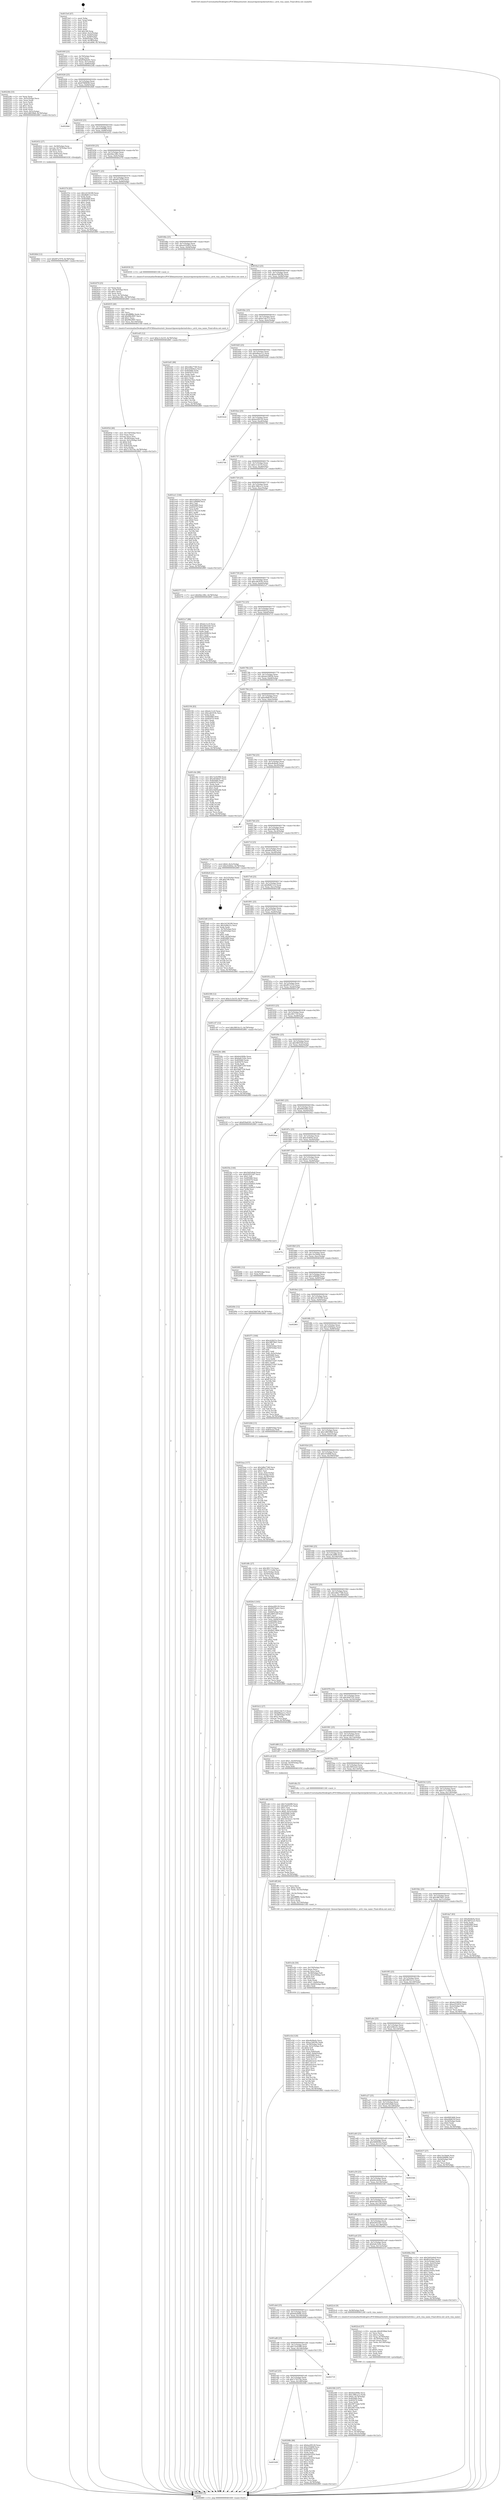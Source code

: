 digraph "0x4015e0" {
  label = "0x4015e0 (/mnt/c/Users/mathe/Desktop/tcc/POCII/binaries/extr_linuxarchpowerpckernelvdso.c_arch_vma_name_Final-ollvm.out::main(0))"
  labelloc = "t"
  node[shape=record]

  Entry [label="",width=0.3,height=0.3,shape=circle,fillcolor=black,style=filled]
  "0x40160f" [label="{
     0x40160f [23]\l
     | [instrs]\l
     &nbsp;&nbsp;0x40160f \<+3\>: mov -0x78(%rbp),%eax\l
     &nbsp;&nbsp;0x401612 \<+2\>: mov %eax,%ecx\l
     &nbsp;&nbsp;0x401614 \<+6\>: sub $0x859a6301,%ecx\l
     &nbsp;&nbsp;0x40161a \<+3\>: mov %eax,-0x7c(%rbp)\l
     &nbsp;&nbsp;0x40161d \<+3\>: mov %ecx,-0x80(%rbp)\l
     &nbsp;&nbsp;0x401620 \<+6\>: je 000000000040224b \<main+0xc6b\>\l
  }"]
  "0x40224b" [label="{
     0x40224b [33]\l
     | [instrs]\l
     &nbsp;&nbsp;0x40224b \<+2\>: xor %eax,%eax\l
     &nbsp;&nbsp;0x40224d \<+3\>: mov -0x5c(%rbp),%ecx\l
     &nbsp;&nbsp;0x402250 \<+2\>: mov %eax,%edx\l
     &nbsp;&nbsp;0x402252 \<+2\>: sub %ecx,%edx\l
     &nbsp;&nbsp;0x402254 \<+2\>: mov %eax,%ecx\l
     &nbsp;&nbsp;0x402256 \<+3\>: sub $0x1,%ecx\l
     &nbsp;&nbsp;0x402259 \<+2\>: add %ecx,%edx\l
     &nbsp;&nbsp;0x40225b \<+2\>: sub %edx,%eax\l
     &nbsp;&nbsp;0x40225d \<+3\>: mov %eax,-0x5c(%rbp)\l
     &nbsp;&nbsp;0x402260 \<+7\>: movl $0x1d8039b8,-0x78(%rbp)\l
     &nbsp;&nbsp;0x402267 \<+5\>: jmp 0000000000402885 \<main+0x12a5\>\l
  }"]
  "0x401626" [label="{
     0x401626 [25]\l
     | [instrs]\l
     &nbsp;&nbsp;0x401626 \<+5\>: jmp 000000000040162b \<main+0x4b\>\l
     &nbsp;&nbsp;0x40162b \<+3\>: mov -0x7c(%rbp),%eax\l
     &nbsp;&nbsp;0x40162e \<+5\>: sub $0x878f0838,%eax\l
     &nbsp;&nbsp;0x401633 \<+6\>: mov %eax,-0x84(%rbp)\l
     &nbsp;&nbsp;0x401639 \<+6\>: je 00000000004024b6 \<main+0xed6\>\l
  }"]
  Exit [label="",width=0.3,height=0.3,shape=circle,fillcolor=black,style=filled,peripheries=2]
  "0x4024b6" [label="{
     0x4024b6\l
  }", style=dashed]
  "0x40163f" [label="{
     0x40163f [25]\l
     | [instrs]\l
     &nbsp;&nbsp;0x40163f \<+5\>: jmp 0000000000401644 \<main+0x64\>\l
     &nbsp;&nbsp;0x401644 \<+3\>: mov -0x7c(%rbp),%eax\l
     &nbsp;&nbsp;0x401647 \<+5\>: sub $0x8c048f8b,%eax\l
     &nbsp;&nbsp;0x40164c \<+6\>: mov %eax,-0x88(%rbp)\l
     &nbsp;&nbsp;0x401652 \<+6\>: je 0000000000402452 \<main+0xe72\>\l
  }"]
  "0x40249e" [label="{
     0x40249e [12]\l
     | [instrs]\l
     &nbsp;&nbsp;0x40249e \<+7\>: movl $0xf34bf746,-0x78(%rbp)\l
     &nbsp;&nbsp;0x4024a5 \<+5\>: jmp 0000000000402885 \<main+0x12a5\>\l
  }"]
  "0x402452" [label="{
     0x402452 [27]\l
     | [instrs]\l
     &nbsp;&nbsp;0x402452 \<+4\>: mov -0x58(%rbp),%rax\l
     &nbsp;&nbsp;0x402456 \<+4\>: movslq -0x74(%rbp),%rcx\l
     &nbsp;&nbsp;0x40245a \<+4\>: shl $0x4,%rcx\l
     &nbsp;&nbsp;0x40245e \<+3\>: add %rcx,%rax\l
     &nbsp;&nbsp;0x402461 \<+4\>: mov 0x8(%rax),%rax\l
     &nbsp;&nbsp;0x402465 \<+3\>: mov %rax,%rdi\l
     &nbsp;&nbsp;0x402468 \<+5\>: call 0000000000401030 \<free@plt\>\l
     | [calls]\l
     &nbsp;&nbsp;0x401030 \{1\} (unknown)\l
  }"]
  "0x401658" [label="{
     0x401658 [25]\l
     | [instrs]\l
     &nbsp;&nbsp;0x401658 \<+5\>: jmp 000000000040165d \<main+0x7d\>\l
     &nbsp;&nbsp;0x40165d \<+3\>: mov -0x7c(%rbp),%eax\l
     &nbsp;&nbsp;0x401660 \<+5\>: sub $0x94ec3f6c,%eax\l
     &nbsp;&nbsp;0x401665 \<+6\>: mov %eax,-0x8c(%rbp)\l
     &nbsp;&nbsp;0x40166b \<+6\>: je 000000000040237d \<main+0xd9d\>\l
  }"]
  "0x40246d" [label="{
     0x40246d [12]\l
     | [instrs]\l
     &nbsp;&nbsp;0x40246d \<+7\>: movl $0x9f7a7f79,-0x78(%rbp)\l
     &nbsp;&nbsp;0x402474 \<+5\>: jmp 0000000000402885 \<main+0x12a5\>\l
  }"]
  "0x40237d" [label="{
     0x40237d [83]\l
     | [instrs]\l
     &nbsp;&nbsp;0x40237d \<+5\>: mov $0x1d156189,%eax\l
     &nbsp;&nbsp;0x402382 \<+5\>: mov $0xf8d611e3,%ecx\l
     &nbsp;&nbsp;0x402387 \<+2\>: xor %edx,%edx\l
     &nbsp;&nbsp;0x402389 \<+7\>: mov 0x405060,%esi\l
     &nbsp;&nbsp;0x402390 \<+7\>: mov 0x405070,%edi\l
     &nbsp;&nbsp;0x402397 \<+3\>: sub $0x1,%edx\l
     &nbsp;&nbsp;0x40239a \<+3\>: mov %esi,%r8d\l
     &nbsp;&nbsp;0x40239d \<+3\>: add %edx,%r8d\l
     &nbsp;&nbsp;0x4023a0 \<+4\>: imul %r8d,%esi\l
     &nbsp;&nbsp;0x4023a4 \<+3\>: and $0x1,%esi\l
     &nbsp;&nbsp;0x4023a7 \<+3\>: cmp $0x0,%esi\l
     &nbsp;&nbsp;0x4023aa \<+4\>: sete %r9b\l
     &nbsp;&nbsp;0x4023ae \<+3\>: cmp $0xa,%edi\l
     &nbsp;&nbsp;0x4023b1 \<+4\>: setl %r10b\l
     &nbsp;&nbsp;0x4023b5 \<+3\>: mov %r9b,%r11b\l
     &nbsp;&nbsp;0x4023b8 \<+3\>: and %r10b,%r11b\l
     &nbsp;&nbsp;0x4023bb \<+3\>: xor %r10b,%r9b\l
     &nbsp;&nbsp;0x4023be \<+3\>: or %r9b,%r11b\l
     &nbsp;&nbsp;0x4023c1 \<+4\>: test $0x1,%r11b\l
     &nbsp;&nbsp;0x4023c5 \<+3\>: cmovne %ecx,%eax\l
     &nbsp;&nbsp;0x4023c8 \<+3\>: mov %eax,-0x78(%rbp)\l
     &nbsp;&nbsp;0x4023cb \<+5\>: jmp 0000000000402885 \<main+0x12a5\>\l
  }"]
  "0x401671" [label="{
     0x401671 [25]\l
     | [instrs]\l
     &nbsp;&nbsp;0x401671 \<+5\>: jmp 0000000000401676 \<main+0x96\>\l
     &nbsp;&nbsp;0x401676 \<+3\>: mov -0x7c(%rbp),%eax\l
     &nbsp;&nbsp;0x401679 \<+5\>: sub $0x9f7a7f79,%eax\l
     &nbsp;&nbsp;0x40167e \<+6\>: mov %eax,-0x90(%rbp)\l
     &nbsp;&nbsp;0x401684 \<+6\>: je 0000000000402479 \<main+0xe99\>\l
  }"]
  "0x402306" [label="{
     0x402306 [107]\l
     | [instrs]\l
     &nbsp;&nbsp;0x402306 \<+5\>: mov $0x6eb260fe,%ecx\l
     &nbsp;&nbsp;0x40230b \<+5\>: mov $0xc386ca12,%edx\l
     &nbsp;&nbsp;0x402310 \<+7\>: movl $0x0,-0x74(%rbp)\l
     &nbsp;&nbsp;0x402317 \<+7\>: mov 0x405060,%esi\l
     &nbsp;&nbsp;0x40231e \<+8\>: mov 0x405070,%r8d\l
     &nbsp;&nbsp;0x402326 \<+3\>: mov %esi,%r9d\l
     &nbsp;&nbsp;0x402329 \<+7\>: add $0x59f71dab,%r9d\l
     &nbsp;&nbsp;0x402330 \<+4\>: sub $0x1,%r9d\l
     &nbsp;&nbsp;0x402334 \<+7\>: sub $0x59f71dab,%r9d\l
     &nbsp;&nbsp;0x40233b \<+4\>: imul %r9d,%esi\l
     &nbsp;&nbsp;0x40233f \<+3\>: and $0x1,%esi\l
     &nbsp;&nbsp;0x402342 \<+3\>: cmp $0x0,%esi\l
     &nbsp;&nbsp;0x402345 \<+4\>: sete %r10b\l
     &nbsp;&nbsp;0x402349 \<+4\>: cmp $0xa,%r8d\l
     &nbsp;&nbsp;0x40234d \<+4\>: setl %r11b\l
     &nbsp;&nbsp;0x402351 \<+3\>: mov %r10b,%bl\l
     &nbsp;&nbsp;0x402354 \<+3\>: and %r11b,%bl\l
     &nbsp;&nbsp;0x402357 \<+3\>: xor %r11b,%r10b\l
     &nbsp;&nbsp;0x40235a \<+3\>: or %r10b,%bl\l
     &nbsp;&nbsp;0x40235d \<+3\>: test $0x1,%bl\l
     &nbsp;&nbsp;0x402360 \<+3\>: cmovne %edx,%ecx\l
     &nbsp;&nbsp;0x402363 \<+3\>: mov %ecx,-0x78(%rbp)\l
     &nbsp;&nbsp;0x402366 \<+6\>: mov %eax,-0x15c(%rbp)\l
     &nbsp;&nbsp;0x40236c \<+5\>: jmp 0000000000402885 \<main+0x12a5\>\l
  }"]
  "0x402479" [label="{
     0x402479 [25]\l
     | [instrs]\l
     &nbsp;&nbsp;0x402479 \<+2\>: xor %eax,%eax\l
     &nbsp;&nbsp;0x40247b \<+3\>: mov -0x74(%rbp),%ecx\l
     &nbsp;&nbsp;0x40247e \<+3\>: sub $0x1,%eax\l
     &nbsp;&nbsp;0x402481 \<+2\>: sub %eax,%ecx\l
     &nbsp;&nbsp;0x402483 \<+3\>: mov %ecx,-0x74(%rbp)\l
     &nbsp;&nbsp;0x402486 \<+7\>: movl $0x94ec3f6c,-0x78(%rbp)\l
     &nbsp;&nbsp;0x40248d \<+5\>: jmp 0000000000402885 \<main+0x12a5\>\l
  }"]
  "0x40168a" [label="{
     0x40168a [25]\l
     | [instrs]\l
     &nbsp;&nbsp;0x40168a \<+5\>: jmp 000000000040168f \<main+0xaf\>\l
     &nbsp;&nbsp;0x40168f \<+3\>: mov -0x7c(%rbp),%eax\l
     &nbsp;&nbsp;0x401692 \<+5\>: sub $0xac032852,%eax\l
     &nbsp;&nbsp;0x401697 \<+6\>: mov %eax,-0x94(%rbp)\l
     &nbsp;&nbsp;0x40169d \<+6\>: je 0000000000402030 \<main+0xa50\>\l
  }"]
  "0x4022cd" [label="{
     0x4022cd [57]\l
     | [instrs]\l
     &nbsp;&nbsp;0x4022cd \<+10\>: movabs $0x4030bd,%rdi\l
     &nbsp;&nbsp;0x4022d7 \<+2\>: xor %ecx,%ecx\l
     &nbsp;&nbsp;0x4022d9 \<+5\>: mov $0x1a,%edx\l
     &nbsp;&nbsp;0x4022de \<+4\>: mov %rax,-0x70(%rbp)\l
     &nbsp;&nbsp;0x4022e2 \<+4\>: mov -0x70(%rbp),%rax\l
     &nbsp;&nbsp;0x4022e6 \<+3\>: movsbl (%rax),%eax\l
     &nbsp;&nbsp;0x4022e9 \<+6\>: mov %edx,-0x158(%rbp)\l
     &nbsp;&nbsp;0x4022ef \<+1\>: cltd\l
     &nbsp;&nbsp;0x4022f0 \<+6\>: mov -0x158(%rbp),%esi\l
     &nbsp;&nbsp;0x4022f6 \<+2\>: idiv %esi\l
     &nbsp;&nbsp;0x4022f8 \<+3\>: sub $0x61,%ecx\l
     &nbsp;&nbsp;0x4022fb \<+2\>: sub %ecx,%edx\l
     &nbsp;&nbsp;0x4022fd \<+2\>: mov %edx,%esi\l
     &nbsp;&nbsp;0x4022ff \<+2\>: mov $0x0,%al\l
     &nbsp;&nbsp;0x402301 \<+5\>: call 0000000000401040 \<printf@plt\>\l
     | [calls]\l
     &nbsp;&nbsp;0x401040 \{1\} (unknown)\l
  }"]
  "0x402030" [label="{
     0x402030 [5]\l
     | [instrs]\l
     &nbsp;&nbsp;0x402030 \<+5\>: call 0000000000401160 \<next_i\>\l
     | [calls]\l
     &nbsp;&nbsp;0x401160 \{1\} (/mnt/c/Users/mathe/Desktop/tcc/POCII/binaries/extr_linuxarchpowerpckernelvdso.c_arch_vma_name_Final-ollvm.out::next_i)\l
  }"]
  "0x4016a3" [label="{
     0x4016a3 [25]\l
     | [instrs]\l
     &nbsp;&nbsp;0x4016a3 \<+5\>: jmp 00000000004016a8 \<main+0xc8\>\l
     &nbsp;&nbsp;0x4016a8 \<+3\>: mov -0x7c(%rbp),%eax\l
     &nbsp;&nbsp;0x4016ab \<+5\>: sub $0xac5b839e,%eax\l
     &nbsp;&nbsp;0x4016b0 \<+6\>: mov %eax,-0x98(%rbp)\l
     &nbsp;&nbsp;0x4016b6 \<+6\>: je 0000000000401ed5 \<main+0x8f5\>\l
  }"]
  "0x401b08" [label="{
     0x401b08\l
  }", style=dashed]
  "0x401ed5" [label="{
     0x401ed5 [12]\l
     | [instrs]\l
     &nbsp;&nbsp;0x401ed5 \<+7\>: movl $0xc1c3e1f3,-0x78(%rbp)\l
     &nbsp;&nbsp;0x401edc \<+5\>: jmp 0000000000402885 \<main+0x12a5\>\l
  }"]
  "0x4016bc" [label="{
     0x4016bc [25]\l
     | [instrs]\l
     &nbsp;&nbsp;0x4016bc \<+5\>: jmp 00000000004016c1 \<main+0xe1\>\l
     &nbsp;&nbsp;0x4016c1 \<+3\>: mov -0x7c(%rbp),%eax\l
     &nbsp;&nbsp;0x4016c4 \<+5\>: sub $0xb13dc7c3,%eax\l
     &nbsp;&nbsp;0x4016c9 \<+6\>: mov %eax,-0x9c(%rbp)\l
     &nbsp;&nbsp;0x4016cf \<+6\>: je 0000000000401b45 \<main+0x565\>\l
  }"]
  "0x40208b" [label="{
     0x40208b [88]\l
     | [instrs]\l
     &nbsp;&nbsp;0x40208b \<+5\>: mov $0xba2f9129,%eax\l
     &nbsp;&nbsp;0x402090 \<+5\>: mov $0x1f1fdf4f,%ecx\l
     &nbsp;&nbsp;0x402095 \<+7\>: mov 0x405060,%edx\l
     &nbsp;&nbsp;0x40209c \<+7\>: mov 0x405070,%esi\l
     &nbsp;&nbsp;0x4020a3 \<+2\>: mov %edx,%edi\l
     &nbsp;&nbsp;0x4020a5 \<+6\>: add $0xbd91f250,%edi\l
     &nbsp;&nbsp;0x4020ab \<+3\>: sub $0x1,%edi\l
     &nbsp;&nbsp;0x4020ae \<+6\>: sub $0xbd91f250,%edi\l
     &nbsp;&nbsp;0x4020b4 \<+3\>: imul %edi,%edx\l
     &nbsp;&nbsp;0x4020b7 \<+3\>: and $0x1,%edx\l
     &nbsp;&nbsp;0x4020ba \<+3\>: cmp $0x0,%edx\l
     &nbsp;&nbsp;0x4020bd \<+4\>: sete %r8b\l
     &nbsp;&nbsp;0x4020c1 \<+3\>: cmp $0xa,%esi\l
     &nbsp;&nbsp;0x4020c4 \<+4\>: setl %r9b\l
     &nbsp;&nbsp;0x4020c8 \<+3\>: mov %r8b,%r10b\l
     &nbsp;&nbsp;0x4020cb \<+3\>: and %r9b,%r10b\l
     &nbsp;&nbsp;0x4020ce \<+3\>: xor %r9b,%r8b\l
     &nbsp;&nbsp;0x4020d1 \<+3\>: or %r8b,%r10b\l
     &nbsp;&nbsp;0x4020d4 \<+4\>: test $0x1,%r10b\l
     &nbsp;&nbsp;0x4020d8 \<+3\>: cmovne %ecx,%eax\l
     &nbsp;&nbsp;0x4020db \<+3\>: mov %eax,-0x78(%rbp)\l
     &nbsp;&nbsp;0x4020de \<+5\>: jmp 0000000000402885 \<main+0x12a5\>\l
  }"]
  "0x401b45" [label="{
     0x401b45 [88]\l
     | [instrs]\l
     &nbsp;&nbsp;0x401b45 \<+5\>: mov $0x2d8a77d8,%eax\l
     &nbsp;&nbsp;0x401b4a \<+5\>: mov $0x1d3b9eea,%ecx\l
     &nbsp;&nbsp;0x401b4f \<+7\>: mov 0x405060,%edx\l
     &nbsp;&nbsp;0x401b56 \<+7\>: mov 0x405070,%esi\l
     &nbsp;&nbsp;0x401b5d \<+2\>: mov %edx,%edi\l
     &nbsp;&nbsp;0x401b5f \<+6\>: add $0xf32c5bec,%edi\l
     &nbsp;&nbsp;0x401b65 \<+3\>: sub $0x1,%edi\l
     &nbsp;&nbsp;0x401b68 \<+6\>: sub $0xf32c5bec,%edi\l
     &nbsp;&nbsp;0x401b6e \<+3\>: imul %edi,%edx\l
     &nbsp;&nbsp;0x401b71 \<+3\>: and $0x1,%edx\l
     &nbsp;&nbsp;0x401b74 \<+3\>: cmp $0x0,%edx\l
     &nbsp;&nbsp;0x401b77 \<+4\>: sete %r8b\l
     &nbsp;&nbsp;0x401b7b \<+3\>: cmp $0xa,%esi\l
     &nbsp;&nbsp;0x401b7e \<+4\>: setl %r9b\l
     &nbsp;&nbsp;0x401b82 \<+3\>: mov %r8b,%r10b\l
     &nbsp;&nbsp;0x401b85 \<+3\>: and %r9b,%r10b\l
     &nbsp;&nbsp;0x401b88 \<+3\>: xor %r9b,%r8b\l
     &nbsp;&nbsp;0x401b8b \<+3\>: or %r8b,%r10b\l
     &nbsp;&nbsp;0x401b8e \<+4\>: test $0x1,%r10b\l
     &nbsp;&nbsp;0x401b92 \<+3\>: cmovne %ecx,%eax\l
     &nbsp;&nbsp;0x401b95 \<+3\>: mov %eax,-0x78(%rbp)\l
     &nbsp;&nbsp;0x401b98 \<+5\>: jmp 0000000000402885 \<main+0x12a5\>\l
  }"]
  "0x4016d5" [label="{
     0x4016d5 [25]\l
     | [instrs]\l
     &nbsp;&nbsp;0x4016d5 \<+5\>: jmp 00000000004016da \<main+0xfa\>\l
     &nbsp;&nbsp;0x4016da \<+3\>: mov -0x7c(%rbp),%eax\l
     &nbsp;&nbsp;0x4016dd \<+5\>: sub $0xb9baa1cc,%eax\l
     &nbsp;&nbsp;0x4016e2 \<+6\>: mov %eax,-0xa0(%rbp)\l
     &nbsp;&nbsp;0x4016e8 \<+6\>: je 0000000000401b2d \<main+0x54d\>\l
  }"]
  "0x401aef" [label="{
     0x401aef [25]\l
     | [instrs]\l
     &nbsp;&nbsp;0x401aef \<+5\>: jmp 0000000000401af4 \<main+0x514\>\l
     &nbsp;&nbsp;0x401af4 \<+3\>: mov -0x7c(%rbp),%eax\l
     &nbsp;&nbsp;0x401af7 \<+5\>: sub $0x7c76374a,%eax\l
     &nbsp;&nbsp;0x401afc \<+6\>: mov %eax,-0x148(%rbp)\l
     &nbsp;&nbsp;0x401b02 \<+6\>: je 000000000040208b \<main+0xaab\>\l
  }"]
  "0x401b2d" [label="{
     0x401b2d\l
  }", style=dashed]
  "0x4016ee" [label="{
     0x4016ee [25]\l
     | [instrs]\l
     &nbsp;&nbsp;0x4016ee \<+5\>: jmp 00000000004016f3 \<main+0x113\>\l
     &nbsp;&nbsp;0x4016f3 \<+3\>: mov -0x7c(%rbp),%eax\l
     &nbsp;&nbsp;0x4016f6 \<+5\>: sub $0xba2f9129,%eax\l
     &nbsp;&nbsp;0x4016fb \<+6\>: mov %eax,-0xa4(%rbp)\l
     &nbsp;&nbsp;0x401701 \<+6\>: je 00000000004027db \<main+0x11fb\>\l
  }"]
  "0x402719" [label="{
     0x402719\l
  }", style=dashed]
  "0x4027db" [label="{
     0x4027db\l
  }", style=dashed]
  "0x401707" [label="{
     0x401707 [25]\l
     | [instrs]\l
     &nbsp;&nbsp;0x401707 \<+5\>: jmp 000000000040170c \<main+0x12c\>\l
     &nbsp;&nbsp;0x40170c \<+3\>: mov -0x7c(%rbp),%eax\l
     &nbsp;&nbsp;0x40170f \<+5\>: sub $0xc1c3e1f3,%eax\l
     &nbsp;&nbsp;0x401714 \<+6\>: mov %eax,-0xa8(%rbp)\l
     &nbsp;&nbsp;0x40171a \<+6\>: je 0000000000401ee1 \<main+0x901\>\l
  }"]
  "0x401ad6" [label="{
     0x401ad6 [25]\l
     | [instrs]\l
     &nbsp;&nbsp;0x401ad6 \<+5\>: jmp 0000000000401adb \<main+0x4fb\>\l
     &nbsp;&nbsp;0x401adb \<+3\>: mov -0x7c(%rbp),%eax\l
     &nbsp;&nbsp;0x401ade \<+5\>: sub $0x72c629f8,%eax\l
     &nbsp;&nbsp;0x401ae3 \<+6\>: mov %eax,-0x144(%rbp)\l
     &nbsp;&nbsp;0x401ae9 \<+6\>: je 0000000000402719 \<main+0x1139\>\l
  }"]
  "0x401ee1" [label="{
     0x401ee1 [144]\l
     | [instrs]\l
     &nbsp;&nbsp;0x401ee1 \<+5\>: mov $0xcb2fd31a,%eax\l
     &nbsp;&nbsp;0x401ee6 \<+5\>: mov $0x1af90f0f,%ecx\l
     &nbsp;&nbsp;0x401eeb \<+2\>: mov $0x1,%dl\l
     &nbsp;&nbsp;0x401eed \<+7\>: mov 0x405060,%esi\l
     &nbsp;&nbsp;0x401ef4 \<+7\>: mov 0x405070,%edi\l
     &nbsp;&nbsp;0x401efb \<+3\>: mov %esi,%r8d\l
     &nbsp;&nbsp;0x401efe \<+7\>: add $0x3179cec0,%r8d\l
     &nbsp;&nbsp;0x401f05 \<+4\>: sub $0x1,%r8d\l
     &nbsp;&nbsp;0x401f09 \<+7\>: sub $0x3179cec0,%r8d\l
     &nbsp;&nbsp;0x401f10 \<+4\>: imul %r8d,%esi\l
     &nbsp;&nbsp;0x401f14 \<+3\>: and $0x1,%esi\l
     &nbsp;&nbsp;0x401f17 \<+3\>: cmp $0x0,%esi\l
     &nbsp;&nbsp;0x401f1a \<+4\>: sete %r9b\l
     &nbsp;&nbsp;0x401f1e \<+3\>: cmp $0xa,%edi\l
     &nbsp;&nbsp;0x401f21 \<+4\>: setl %r10b\l
     &nbsp;&nbsp;0x401f25 \<+3\>: mov %r9b,%r11b\l
     &nbsp;&nbsp;0x401f28 \<+4\>: xor $0xff,%r11b\l
     &nbsp;&nbsp;0x401f2c \<+3\>: mov %r10b,%bl\l
     &nbsp;&nbsp;0x401f2f \<+3\>: xor $0xff,%bl\l
     &nbsp;&nbsp;0x401f32 \<+3\>: xor $0x1,%dl\l
     &nbsp;&nbsp;0x401f35 \<+3\>: mov %r11b,%r14b\l
     &nbsp;&nbsp;0x401f38 \<+4\>: and $0xff,%r14b\l
     &nbsp;&nbsp;0x401f3c \<+3\>: and %dl,%r9b\l
     &nbsp;&nbsp;0x401f3f \<+3\>: mov %bl,%r15b\l
     &nbsp;&nbsp;0x401f42 \<+4\>: and $0xff,%r15b\l
     &nbsp;&nbsp;0x401f46 \<+3\>: and %dl,%r10b\l
     &nbsp;&nbsp;0x401f49 \<+3\>: or %r9b,%r14b\l
     &nbsp;&nbsp;0x401f4c \<+3\>: or %r10b,%r15b\l
     &nbsp;&nbsp;0x401f4f \<+3\>: xor %r15b,%r14b\l
     &nbsp;&nbsp;0x401f52 \<+3\>: or %bl,%r11b\l
     &nbsp;&nbsp;0x401f55 \<+4\>: xor $0xff,%r11b\l
     &nbsp;&nbsp;0x401f59 \<+3\>: or $0x1,%dl\l
     &nbsp;&nbsp;0x401f5c \<+3\>: and %dl,%r11b\l
     &nbsp;&nbsp;0x401f5f \<+3\>: or %r11b,%r14b\l
     &nbsp;&nbsp;0x401f62 \<+4\>: test $0x1,%r14b\l
     &nbsp;&nbsp;0x401f66 \<+3\>: cmovne %ecx,%eax\l
     &nbsp;&nbsp;0x401f69 \<+3\>: mov %eax,-0x78(%rbp)\l
     &nbsp;&nbsp;0x401f6c \<+5\>: jmp 0000000000402885 \<main+0x12a5\>\l
  }"]
  "0x401720" [label="{
     0x401720 [25]\l
     | [instrs]\l
     &nbsp;&nbsp;0x401720 \<+5\>: jmp 0000000000401725 \<main+0x145\>\l
     &nbsp;&nbsp;0x401725 \<+3\>: mov -0x7c(%rbp),%eax\l
     &nbsp;&nbsp;0x401728 \<+5\>: sub $0xc386ca12,%eax\l
     &nbsp;&nbsp;0x40172d \<+6\>: mov %eax,-0xac(%rbp)\l
     &nbsp;&nbsp;0x401733 \<+6\>: je 0000000000402371 \<main+0xd91\>\l
  }"]
  "0x402806" [label="{
     0x402806\l
  }", style=dashed]
  "0x402371" [label="{
     0x402371 [12]\l
     | [instrs]\l
     &nbsp;&nbsp;0x402371 \<+7\>: movl $0x94ec3f6c,-0x78(%rbp)\l
     &nbsp;&nbsp;0x402378 \<+5\>: jmp 0000000000402885 \<main+0x12a5\>\l
  }"]
  "0x401739" [label="{
     0x401739 [25]\l
     | [instrs]\l
     &nbsp;&nbsp;0x401739 \<+5\>: jmp 000000000040173e \<main+0x15e\>\l
     &nbsp;&nbsp;0x40173e \<+3\>: mov -0x7c(%rbp),%eax\l
     &nbsp;&nbsp;0x401741 \<+5\>: sub $0xca8c919c,%eax\l
     &nbsp;&nbsp;0x401746 \<+6\>: mov %eax,-0xb0(%rbp)\l
     &nbsp;&nbsp;0x40174c \<+6\>: je 00000000004021e7 \<main+0xc07\>\l
  }"]
  "0x401abd" [label="{
     0x401abd [25]\l
     | [instrs]\l
     &nbsp;&nbsp;0x401abd \<+5\>: jmp 0000000000401ac2 \<main+0x4e2\>\l
     &nbsp;&nbsp;0x401ac2 \<+3\>: mov -0x7c(%rbp),%eax\l
     &nbsp;&nbsp;0x401ac5 \<+5\>: sub $0x6eb260fe,%eax\l
     &nbsp;&nbsp;0x401aca \<+6\>: mov %eax,-0x140(%rbp)\l
     &nbsp;&nbsp;0x401ad0 \<+6\>: je 0000000000402806 \<main+0x1226\>\l
  }"]
  "0x4021e7" [label="{
     0x4021e7 [88]\l
     | [instrs]\l
     &nbsp;&nbsp;0x4021e7 \<+5\>: mov $0xdcc1cc0,%eax\l
     &nbsp;&nbsp;0x4021ec \<+5\>: mov $0x5803544,%ecx\l
     &nbsp;&nbsp;0x4021f1 \<+7\>: mov 0x405060,%edx\l
     &nbsp;&nbsp;0x4021f8 \<+7\>: mov 0x405070,%esi\l
     &nbsp;&nbsp;0x4021ff \<+2\>: mov %edx,%edi\l
     &nbsp;&nbsp;0x402201 \<+6\>: add $0xa300fb1b,%edi\l
     &nbsp;&nbsp;0x402207 \<+3\>: sub $0x1,%edi\l
     &nbsp;&nbsp;0x40220a \<+6\>: sub $0xa300fb1b,%edi\l
     &nbsp;&nbsp;0x402210 \<+3\>: imul %edi,%edx\l
     &nbsp;&nbsp;0x402213 \<+3\>: and $0x1,%edx\l
     &nbsp;&nbsp;0x402216 \<+3\>: cmp $0x0,%edx\l
     &nbsp;&nbsp;0x402219 \<+4\>: sete %r8b\l
     &nbsp;&nbsp;0x40221d \<+3\>: cmp $0xa,%esi\l
     &nbsp;&nbsp;0x402220 \<+4\>: setl %r9b\l
     &nbsp;&nbsp;0x402224 \<+3\>: mov %r8b,%r10b\l
     &nbsp;&nbsp;0x402227 \<+3\>: and %r9b,%r10b\l
     &nbsp;&nbsp;0x40222a \<+3\>: xor %r9b,%r8b\l
     &nbsp;&nbsp;0x40222d \<+3\>: or %r8b,%r10b\l
     &nbsp;&nbsp;0x402230 \<+4\>: test $0x1,%r10b\l
     &nbsp;&nbsp;0x402234 \<+3\>: cmovne %ecx,%eax\l
     &nbsp;&nbsp;0x402237 \<+3\>: mov %eax,-0x78(%rbp)\l
     &nbsp;&nbsp;0x40223a \<+5\>: jmp 0000000000402885 \<main+0x12a5\>\l
  }"]
  "0x401752" [label="{
     0x401752 [25]\l
     | [instrs]\l
     &nbsp;&nbsp;0x401752 \<+5\>: jmp 0000000000401757 \<main+0x177\>\l
     &nbsp;&nbsp;0x401757 \<+3\>: mov -0x7c(%rbp),%eax\l
     &nbsp;&nbsp;0x40175a \<+5\>: sub $0xcb2fd31a,%eax\l
     &nbsp;&nbsp;0x40175f \<+6\>: mov %eax,-0xb4(%rbp)\l
     &nbsp;&nbsp;0x401765 \<+6\>: je 00000000004027cf \<main+0x11ef\>\l
  }"]
  "0x4022c4" [label="{
     0x4022c4 [9]\l
     | [instrs]\l
     &nbsp;&nbsp;0x4022c4 \<+4\>: mov -0x58(%rbp),%rdi\l
     &nbsp;&nbsp;0x4022c8 \<+5\>: call 0000000000401240 \<arch_vma_name\>\l
     | [calls]\l
     &nbsp;&nbsp;0x401240 \{1\} (/mnt/c/Users/mathe/Desktop/tcc/POCII/binaries/extr_linuxarchpowerpckernelvdso.c_arch_vma_name_Final-ollvm.out::arch_vma_name)\l
  }"]
  "0x4027cf" [label="{
     0x4027cf\l
  }", style=dashed]
  "0x40176b" [label="{
     0x40176b [25]\l
     | [instrs]\l
     &nbsp;&nbsp;0x40176b \<+5\>: jmp 0000000000401770 \<main+0x190\>\l
     &nbsp;&nbsp;0x401770 \<+3\>: mov -0x7c(%rbp),%eax\l
     &nbsp;&nbsp;0x401773 \<+5\>: sub $0xda238936,%eax\l
     &nbsp;&nbsp;0x401778 \<+6\>: mov %eax,-0xb8(%rbp)\l
     &nbsp;&nbsp;0x40177e \<+6\>: je 0000000000402194 \<main+0xbb4\>\l
  }"]
  "0x401aa4" [label="{
     0x401aa4 [25]\l
     | [instrs]\l
     &nbsp;&nbsp;0x401aa4 \<+5\>: jmp 0000000000401aa9 \<main+0x4c9\>\l
     &nbsp;&nbsp;0x401aa9 \<+3\>: mov -0x7c(%rbp),%eax\l
     &nbsp;&nbsp;0x401aac \<+5\>: sub $0x6a6c520e,%eax\l
     &nbsp;&nbsp;0x401ab1 \<+6\>: mov %eax,-0x13c(%rbp)\l
     &nbsp;&nbsp;0x401ab7 \<+6\>: je 00000000004022c4 \<main+0xce4\>\l
  }"]
  "0x402194" [label="{
     0x402194 [83]\l
     | [instrs]\l
     &nbsp;&nbsp;0x402194 \<+5\>: mov $0xdcc1cc0,%eax\l
     &nbsp;&nbsp;0x402199 \<+5\>: mov $0xca8c919c,%ecx\l
     &nbsp;&nbsp;0x40219e \<+2\>: xor %edx,%edx\l
     &nbsp;&nbsp;0x4021a0 \<+7\>: mov 0x405060,%esi\l
     &nbsp;&nbsp;0x4021a7 \<+7\>: mov 0x405070,%edi\l
     &nbsp;&nbsp;0x4021ae \<+3\>: sub $0x1,%edx\l
     &nbsp;&nbsp;0x4021b1 \<+3\>: mov %esi,%r8d\l
     &nbsp;&nbsp;0x4021b4 \<+3\>: add %edx,%r8d\l
     &nbsp;&nbsp;0x4021b7 \<+4\>: imul %r8d,%esi\l
     &nbsp;&nbsp;0x4021bb \<+3\>: and $0x1,%esi\l
     &nbsp;&nbsp;0x4021be \<+3\>: cmp $0x0,%esi\l
     &nbsp;&nbsp;0x4021c1 \<+4\>: sete %r9b\l
     &nbsp;&nbsp;0x4021c5 \<+3\>: cmp $0xa,%edi\l
     &nbsp;&nbsp;0x4021c8 \<+4\>: setl %r10b\l
     &nbsp;&nbsp;0x4021cc \<+3\>: mov %r9b,%r11b\l
     &nbsp;&nbsp;0x4021cf \<+3\>: and %r10b,%r11b\l
     &nbsp;&nbsp;0x4021d2 \<+3\>: xor %r10b,%r9b\l
     &nbsp;&nbsp;0x4021d5 \<+3\>: or %r9b,%r11b\l
     &nbsp;&nbsp;0x4021d8 \<+4\>: test $0x1,%r11b\l
     &nbsp;&nbsp;0x4021dc \<+3\>: cmovne %ecx,%eax\l
     &nbsp;&nbsp;0x4021df \<+3\>: mov %eax,-0x78(%rbp)\l
     &nbsp;&nbsp;0x4021e2 \<+5\>: jmp 0000000000402885 \<main+0x12a5\>\l
  }"]
  "0x401784" [label="{
     0x401784 [25]\l
     | [instrs]\l
     &nbsp;&nbsp;0x401784 \<+5\>: jmp 0000000000401789 \<main+0x1a9\>\l
     &nbsp;&nbsp;0x401789 \<+3\>: mov -0x7c(%rbp),%eax\l
     &nbsp;&nbsp;0x40178c \<+5\>: sub $0xe0fd635f,%eax\l
     &nbsp;&nbsp;0x401791 \<+6\>: mov %eax,-0xbc(%rbp)\l
     &nbsp;&nbsp;0x401797 \<+6\>: je 0000000000401c6e \<main+0x68e\>\l
  }"]
  "0x40268a" [label="{
     0x40268a [94]\l
     | [instrs]\l
     &nbsp;&nbsp;0x40268a \<+5\>: mov $0x5445e8a8,%eax\l
     &nbsp;&nbsp;0x40268f \<+5\>: mov $0xf83cf36a,%ecx\l
     &nbsp;&nbsp;0x402694 \<+3\>: mov -0x3c(%rbp),%edx\l
     &nbsp;&nbsp;0x402697 \<+3\>: mov %edx,-0x2c(%rbp)\l
     &nbsp;&nbsp;0x40269a \<+7\>: mov 0x405060,%edx\l
     &nbsp;&nbsp;0x4026a1 \<+7\>: mov 0x405070,%esi\l
     &nbsp;&nbsp;0x4026a8 \<+2\>: mov %edx,%edi\l
     &nbsp;&nbsp;0x4026aa \<+6\>: add $0xba33ef5a,%edi\l
     &nbsp;&nbsp;0x4026b0 \<+3\>: sub $0x1,%edi\l
     &nbsp;&nbsp;0x4026b3 \<+6\>: sub $0xba33ef5a,%edi\l
     &nbsp;&nbsp;0x4026b9 \<+3\>: imul %edi,%edx\l
     &nbsp;&nbsp;0x4026bc \<+3\>: and $0x1,%edx\l
     &nbsp;&nbsp;0x4026bf \<+3\>: cmp $0x0,%edx\l
     &nbsp;&nbsp;0x4026c2 \<+4\>: sete %r8b\l
     &nbsp;&nbsp;0x4026c6 \<+3\>: cmp $0xa,%esi\l
     &nbsp;&nbsp;0x4026c9 \<+4\>: setl %r9b\l
     &nbsp;&nbsp;0x4026cd \<+3\>: mov %r8b,%r10b\l
     &nbsp;&nbsp;0x4026d0 \<+3\>: and %r9b,%r10b\l
     &nbsp;&nbsp;0x4026d3 \<+3\>: xor %r9b,%r8b\l
     &nbsp;&nbsp;0x4026d6 \<+3\>: or %r8b,%r10b\l
     &nbsp;&nbsp;0x4026d9 \<+4\>: test $0x1,%r10b\l
     &nbsp;&nbsp;0x4026dd \<+3\>: cmovne %ecx,%eax\l
     &nbsp;&nbsp;0x4026e0 \<+3\>: mov %eax,-0x78(%rbp)\l
     &nbsp;&nbsp;0x4026e3 \<+5\>: jmp 0000000000402885 \<main+0x12a5\>\l
  }"]
  "0x401c6e" [label="{
     0x401c6e [88]\l
     | [instrs]\l
     &nbsp;&nbsp;0x401c6e \<+5\>: mov $0x72c629f8,%eax\l
     &nbsp;&nbsp;0x401c73 \<+5\>: mov $0x3054feb7,%ecx\l
     &nbsp;&nbsp;0x401c78 \<+7\>: mov 0x405060,%edx\l
     &nbsp;&nbsp;0x401c7f \<+7\>: mov 0x405070,%esi\l
     &nbsp;&nbsp;0x401c86 \<+2\>: mov %edx,%edi\l
     &nbsp;&nbsp;0x401c88 \<+6\>: sub $0x23b84adb,%edi\l
     &nbsp;&nbsp;0x401c8e \<+3\>: sub $0x1,%edi\l
     &nbsp;&nbsp;0x401c91 \<+6\>: add $0x23b84adb,%edi\l
     &nbsp;&nbsp;0x401c97 \<+3\>: imul %edi,%edx\l
     &nbsp;&nbsp;0x401c9a \<+3\>: and $0x1,%edx\l
     &nbsp;&nbsp;0x401c9d \<+3\>: cmp $0x0,%edx\l
     &nbsp;&nbsp;0x401ca0 \<+4\>: sete %r8b\l
     &nbsp;&nbsp;0x401ca4 \<+3\>: cmp $0xa,%esi\l
     &nbsp;&nbsp;0x401ca7 \<+4\>: setl %r9b\l
     &nbsp;&nbsp;0x401cab \<+3\>: mov %r8b,%r10b\l
     &nbsp;&nbsp;0x401cae \<+3\>: and %r9b,%r10b\l
     &nbsp;&nbsp;0x401cb1 \<+3\>: xor %r9b,%r8b\l
     &nbsp;&nbsp;0x401cb4 \<+3\>: or %r8b,%r10b\l
     &nbsp;&nbsp;0x401cb7 \<+4\>: test $0x1,%r10b\l
     &nbsp;&nbsp;0x401cbb \<+3\>: cmovne %ecx,%eax\l
     &nbsp;&nbsp;0x401cbe \<+3\>: mov %eax,-0x78(%rbp)\l
     &nbsp;&nbsp;0x401cc1 \<+5\>: jmp 0000000000402885 \<main+0x12a5\>\l
  }"]
  "0x40179d" [label="{
     0x40179d [25]\l
     | [instrs]\l
     &nbsp;&nbsp;0x40179d \<+5\>: jmp 00000000004017a2 \<main+0x1c2\>\l
     &nbsp;&nbsp;0x4017a2 \<+3\>: mov -0x7c(%rbp),%eax\l
     &nbsp;&nbsp;0x4017a5 \<+5\>: sub $0xe8cfbefa,%eax\l
     &nbsp;&nbsp;0x4017aa \<+6\>: mov %eax,-0xc0(%rbp)\l
     &nbsp;&nbsp;0x4017b0 \<+6\>: je 0000000000402747 \<main+0x1167\>\l
  }"]
  "0x401a8b" [label="{
     0x401a8b [25]\l
     | [instrs]\l
     &nbsp;&nbsp;0x401a8b \<+5\>: jmp 0000000000401a90 \<main+0x4b0\>\l
     &nbsp;&nbsp;0x401a90 \<+3\>: mov -0x7c(%rbp),%eax\l
     &nbsp;&nbsp;0x401a93 \<+5\>: sub $0x629523d7,%eax\l
     &nbsp;&nbsp;0x401a98 \<+6\>: mov %eax,-0x138(%rbp)\l
     &nbsp;&nbsp;0x401a9e \<+6\>: je 000000000040268a \<main+0x10aa\>\l
  }"]
  "0x402747" [label="{
     0x402747\l
  }", style=dashed]
  "0x4017b6" [label="{
     0x4017b6 [25]\l
     | [instrs]\l
     &nbsp;&nbsp;0x4017b6 \<+5\>: jmp 00000000004017bb \<main+0x1db\>\l
     &nbsp;&nbsp;0x4017bb \<+3\>: mov -0x7c(%rbp),%eax\l
     &nbsp;&nbsp;0x4017be \<+5\>: sub $0xf34bf746,%eax\l
     &nbsp;&nbsp;0x4017c3 \<+6\>: mov %eax,-0xc4(%rbp)\l
     &nbsp;&nbsp;0x4017c9 \<+6\>: je 00000000004025e7 \<main+0x1007\>\l
  }"]
  "0x40286d" [label="{
     0x40286d\l
  }", style=dashed]
  "0x4025e7" [label="{
     0x4025e7 [19]\l
     | [instrs]\l
     &nbsp;&nbsp;0x4025e7 \<+7\>: movl $0x0,-0x3c(%rbp)\l
     &nbsp;&nbsp;0x4025ee \<+7\>: movl $0xcf2464a,-0x78(%rbp)\l
     &nbsp;&nbsp;0x4025f5 \<+5\>: jmp 0000000000402885 \<main+0x12a5\>\l
  }"]
  "0x4017cf" [label="{
     0x4017cf [25]\l
     | [instrs]\l
     &nbsp;&nbsp;0x4017cf \<+5\>: jmp 00000000004017d4 \<main+0x1f4\>\l
     &nbsp;&nbsp;0x4017d4 \<+3\>: mov -0x7c(%rbp),%eax\l
     &nbsp;&nbsp;0x4017d7 \<+5\>: sub $0xf83cf36a,%eax\l
     &nbsp;&nbsp;0x4017dc \<+6\>: mov %eax,-0xc8(%rbp)\l
     &nbsp;&nbsp;0x4017e2 \<+6\>: je 00000000004026e8 \<main+0x1108\>\l
  }"]
  "0x401a72" [label="{
     0x401a72 [25]\l
     | [instrs]\l
     &nbsp;&nbsp;0x401a72 \<+5\>: jmp 0000000000401a77 \<main+0x497\>\l
     &nbsp;&nbsp;0x401a77 \<+3\>: mov -0x7c(%rbp),%eax\l
     &nbsp;&nbsp;0x401a7a \<+5\>: sub $0x61b91936,%eax\l
     &nbsp;&nbsp;0x401a7f \<+6\>: mov %eax,-0x134(%rbp)\l
     &nbsp;&nbsp;0x401a85 \<+6\>: je 000000000040286d \<main+0x128d\>\l
  }"]
  "0x4026e8" [label="{
     0x4026e8 [21]\l
     | [instrs]\l
     &nbsp;&nbsp;0x4026e8 \<+3\>: mov -0x2c(%rbp),%eax\l
     &nbsp;&nbsp;0x4026eb \<+7\>: add $0x148,%rsp\l
     &nbsp;&nbsp;0x4026f2 \<+1\>: pop %rbx\l
     &nbsp;&nbsp;0x4026f3 \<+2\>: pop %r12\l
     &nbsp;&nbsp;0x4026f5 \<+2\>: pop %r13\l
     &nbsp;&nbsp;0x4026f7 \<+2\>: pop %r14\l
     &nbsp;&nbsp;0x4026f9 \<+2\>: pop %r15\l
     &nbsp;&nbsp;0x4026fb \<+1\>: pop %rbp\l
     &nbsp;&nbsp;0x4026fc \<+1\>: ret\l
  }"]
  "0x4017e8" [label="{
     0x4017e8 [25]\l
     | [instrs]\l
     &nbsp;&nbsp;0x4017e8 \<+5\>: jmp 00000000004017ed \<main+0x20d\>\l
     &nbsp;&nbsp;0x4017ed \<+3\>: mov -0x7c(%rbp),%eax\l
     &nbsp;&nbsp;0x4017f0 \<+5\>: sub $0xf8d611e3,%eax\l
     &nbsp;&nbsp;0x4017f5 \<+6\>: mov %eax,-0xcc(%rbp)\l
     &nbsp;&nbsp;0x4017fb \<+6\>: je 00000000004023d0 \<main+0xdf0\>\l
  }"]
  "0x402546" [label="{
     0x402546\l
  }", style=dashed]
  "0x4023d0" [label="{
     0x4023d0 [103]\l
     | [instrs]\l
     &nbsp;&nbsp;0x4023d0 \<+5\>: mov $0x1d156189,%eax\l
     &nbsp;&nbsp;0x4023d5 \<+5\>: mov $0x3e9fe21c,%ecx\l
     &nbsp;&nbsp;0x4023da \<+2\>: xor %edx,%edx\l
     &nbsp;&nbsp;0x4023dc \<+3\>: mov -0x74(%rbp),%esi\l
     &nbsp;&nbsp;0x4023df \<+3\>: cmp -0x50(%rbp),%esi\l
     &nbsp;&nbsp;0x4023e2 \<+4\>: setl %dil\l
     &nbsp;&nbsp;0x4023e6 \<+4\>: and $0x1,%dil\l
     &nbsp;&nbsp;0x4023ea \<+4\>: mov %dil,-0x2d(%rbp)\l
     &nbsp;&nbsp;0x4023ee \<+7\>: mov 0x405060,%esi\l
     &nbsp;&nbsp;0x4023f5 \<+8\>: mov 0x405070,%r8d\l
     &nbsp;&nbsp;0x4023fd \<+3\>: sub $0x1,%edx\l
     &nbsp;&nbsp;0x402400 \<+3\>: mov %esi,%r9d\l
     &nbsp;&nbsp;0x402403 \<+3\>: add %edx,%r9d\l
     &nbsp;&nbsp;0x402406 \<+4\>: imul %r9d,%esi\l
     &nbsp;&nbsp;0x40240a \<+3\>: and $0x1,%esi\l
     &nbsp;&nbsp;0x40240d \<+3\>: cmp $0x0,%esi\l
     &nbsp;&nbsp;0x402410 \<+4\>: sete %dil\l
     &nbsp;&nbsp;0x402414 \<+4\>: cmp $0xa,%r8d\l
     &nbsp;&nbsp;0x402418 \<+4\>: setl %r10b\l
     &nbsp;&nbsp;0x40241c \<+3\>: mov %dil,%r11b\l
     &nbsp;&nbsp;0x40241f \<+3\>: and %r10b,%r11b\l
     &nbsp;&nbsp;0x402422 \<+3\>: xor %r10b,%dil\l
     &nbsp;&nbsp;0x402425 \<+3\>: or %dil,%r11b\l
     &nbsp;&nbsp;0x402428 \<+4\>: test $0x1,%r11b\l
     &nbsp;&nbsp;0x40242c \<+3\>: cmovne %ecx,%eax\l
     &nbsp;&nbsp;0x40242f \<+3\>: mov %eax,-0x78(%rbp)\l
     &nbsp;&nbsp;0x402432 \<+5\>: jmp 0000000000402885 \<main+0x12a5\>\l
  }"]
  "0x401801" [label="{
     0x401801 [25]\l
     | [instrs]\l
     &nbsp;&nbsp;0x401801 \<+5\>: jmp 0000000000401806 \<main+0x226\>\l
     &nbsp;&nbsp;0x401806 \<+3\>: mov -0x7c(%rbp),%eax\l
     &nbsp;&nbsp;0x401809 \<+5\>: sub $0xfb570eb1,%eax\l
     &nbsp;&nbsp;0x40180e \<+6\>: mov %eax,-0xd0(%rbp)\l
     &nbsp;&nbsp;0x401814 \<+6\>: je 0000000000402188 \<main+0xba8\>\l
  }"]
  "0x401a59" [label="{
     0x401a59 [25]\l
     | [instrs]\l
     &nbsp;&nbsp;0x401a59 \<+5\>: jmp 0000000000401a5e \<main+0x47e\>\l
     &nbsp;&nbsp;0x401a5e \<+3\>: mov -0x7c(%rbp),%eax\l
     &nbsp;&nbsp;0x401a61 \<+5\>: sub $0x60ce4cbe,%eax\l
     &nbsp;&nbsp;0x401a66 \<+6\>: mov %eax,-0x130(%rbp)\l
     &nbsp;&nbsp;0x401a6c \<+6\>: je 0000000000402546 \<main+0xf66\>\l
  }"]
  "0x402188" [label="{
     0x402188 [12]\l
     | [instrs]\l
     &nbsp;&nbsp;0x402188 \<+7\>: movl $0xc1c3e1f3,-0x78(%rbp)\l
     &nbsp;&nbsp;0x40218f \<+5\>: jmp 0000000000402885 \<main+0x12a5\>\l
  }"]
  "0x40181a" [label="{
     0x40181a [25]\l
     | [instrs]\l
     &nbsp;&nbsp;0x40181a \<+5\>: jmp 000000000040181f \<main+0x23f\>\l
     &nbsp;&nbsp;0x40181f \<+3\>: mov -0x7c(%rbp),%eax\l
     &nbsp;&nbsp;0x401822 \<+5\>: sub $0xff513155,%eax\l
     &nbsp;&nbsp;0x401827 \<+6\>: mov %eax,-0xd4(%rbp)\l
     &nbsp;&nbsp;0x40182d \<+6\>: je 0000000000401c47 \<main+0x667\>\l
  }"]
  "0x4025db" [label="{
     0x4025db\l
  }", style=dashed]
  "0x401c47" [label="{
     0x401c47 [12]\l
     | [instrs]\l
     &nbsp;&nbsp;0x401c47 \<+7\>: movl $0x38914c12,-0x78(%rbp)\l
     &nbsp;&nbsp;0x401c4e \<+5\>: jmp 0000000000402885 \<main+0x12a5\>\l
  }"]
  "0x401833" [label="{
     0x401833 [25]\l
     | [instrs]\l
     &nbsp;&nbsp;0x401833 \<+5\>: jmp 0000000000401838 \<main+0x258\>\l
     &nbsp;&nbsp;0x401838 \<+3\>: mov -0x7c(%rbp),%eax\l
     &nbsp;&nbsp;0x40183b \<+5\>: sub $0x3f01719,%eax\l
     &nbsp;&nbsp;0x401840 \<+6\>: mov %eax,-0xd8(%rbp)\l
     &nbsp;&nbsp;0x401846 \<+6\>: je 000000000040226c \<main+0xc8c\>\l
  }"]
  "0x401a40" [label="{
     0x401a40 [25]\l
     | [instrs]\l
     &nbsp;&nbsp;0x401a40 \<+5\>: jmp 0000000000401a45 \<main+0x465\>\l
     &nbsp;&nbsp;0x401a45 \<+3\>: mov -0x7c(%rbp),%eax\l
     &nbsp;&nbsp;0x401a48 \<+5\>: sub $0x5690930e,%eax\l
     &nbsp;&nbsp;0x401a4d \<+6\>: mov %eax,-0x12c(%rbp)\l
     &nbsp;&nbsp;0x401a53 \<+6\>: je 00000000004025db \<main+0xffb\>\l
  }"]
  "0x40226c" [label="{
     0x40226c [88]\l
     | [instrs]\l
     &nbsp;&nbsp;0x40226c \<+5\>: mov $0x6eb260fe,%eax\l
     &nbsp;&nbsp;0x402271 \<+5\>: mov $0x6a6c520e,%ecx\l
     &nbsp;&nbsp;0x402276 \<+7\>: mov 0x405060,%edx\l
     &nbsp;&nbsp;0x40227d \<+7\>: mov 0x405070,%esi\l
     &nbsp;&nbsp;0x402284 \<+2\>: mov %edx,%edi\l
     &nbsp;&nbsp;0x402286 \<+6\>: add $0x5fd87539,%edi\l
     &nbsp;&nbsp;0x40228c \<+3\>: sub $0x1,%edi\l
     &nbsp;&nbsp;0x40228f \<+6\>: sub $0x5fd87539,%edi\l
     &nbsp;&nbsp;0x402295 \<+3\>: imul %edi,%edx\l
     &nbsp;&nbsp;0x402298 \<+3\>: and $0x1,%edx\l
     &nbsp;&nbsp;0x40229b \<+3\>: cmp $0x0,%edx\l
     &nbsp;&nbsp;0x40229e \<+4\>: sete %r8b\l
     &nbsp;&nbsp;0x4022a2 \<+3\>: cmp $0xa,%esi\l
     &nbsp;&nbsp;0x4022a5 \<+4\>: setl %r9b\l
     &nbsp;&nbsp;0x4022a9 \<+3\>: mov %r8b,%r10b\l
     &nbsp;&nbsp;0x4022ac \<+3\>: and %r9b,%r10b\l
     &nbsp;&nbsp;0x4022af \<+3\>: xor %r9b,%r8b\l
     &nbsp;&nbsp;0x4022b2 \<+3\>: or %r8b,%r10b\l
     &nbsp;&nbsp;0x4022b5 \<+4\>: test $0x1,%r10b\l
     &nbsp;&nbsp;0x4022b9 \<+3\>: cmovne %ecx,%eax\l
     &nbsp;&nbsp;0x4022bc \<+3\>: mov %eax,-0x78(%rbp)\l
     &nbsp;&nbsp;0x4022bf \<+5\>: jmp 0000000000402885 \<main+0x12a5\>\l
  }"]
  "0x40184c" [label="{
     0x40184c [25]\l
     | [instrs]\l
     &nbsp;&nbsp;0x40184c \<+5\>: jmp 0000000000401851 \<main+0x271\>\l
     &nbsp;&nbsp;0x401851 \<+3\>: mov -0x7c(%rbp),%eax\l
     &nbsp;&nbsp;0x401854 \<+5\>: sub $0x5803544,%eax\l
     &nbsp;&nbsp;0x401859 \<+6\>: mov %eax,-0xdc(%rbp)\l
     &nbsp;&nbsp;0x40185f \<+6\>: je 000000000040223f \<main+0xc5f\>\l
  }"]
  "0x40287e" [label="{
     0x40287e\l
  }", style=dashed]
  "0x40223f" [label="{
     0x40223f [12]\l
     | [instrs]\l
     &nbsp;&nbsp;0x40223f \<+7\>: movl $0x859a6301,-0x78(%rbp)\l
     &nbsp;&nbsp;0x402246 \<+5\>: jmp 0000000000402885 \<main+0x12a5\>\l
  }"]
  "0x401865" [label="{
     0x401865 [25]\l
     | [instrs]\l
     &nbsp;&nbsp;0x401865 \<+5\>: jmp 000000000040186a \<main+0x28a\>\l
     &nbsp;&nbsp;0x40186a \<+3\>: mov -0x7c(%rbp),%eax\l
     &nbsp;&nbsp;0x40186d \<+5\>: sub $0x8085468,%eax\l
     &nbsp;&nbsp;0x401872 \<+6\>: mov %eax,-0xe0(%rbp)\l
     &nbsp;&nbsp;0x401878 \<+6\>: je 00000000004024aa \<main+0xeca\>\l
  }"]
  "0x401a27" [label="{
     0x401a27 [25]\l
     | [instrs]\l
     &nbsp;&nbsp;0x401a27 \<+5\>: jmp 0000000000401a2c \<main+0x44c\>\l
     &nbsp;&nbsp;0x401a2c \<+3\>: mov -0x7c(%rbp),%eax\l
     &nbsp;&nbsp;0x401a2f \<+5\>: sub $0x5445e8a8,%eax\l
     &nbsp;&nbsp;0x401a34 \<+6\>: mov %eax,-0x128(%rbp)\l
     &nbsp;&nbsp;0x401a3a \<+6\>: je 000000000040287e \<main+0x129e\>\l
  }"]
  "0x4024aa" [label="{
     0x4024aa\l
  }", style=dashed]
  "0x40187e" [label="{
     0x40187e [25]\l
     | [instrs]\l
     &nbsp;&nbsp;0x40187e \<+5\>: jmp 0000000000401883 \<main+0x2a3\>\l
     &nbsp;&nbsp;0x401883 \<+3\>: mov -0x7c(%rbp),%eax\l
     &nbsp;&nbsp;0x401886 \<+5\>: sub $0xcf2464a,%eax\l
     &nbsp;&nbsp;0x40188b \<+6\>: mov %eax,-0xe4(%rbp)\l
     &nbsp;&nbsp;0x401891 \<+6\>: je 00000000004025fa \<main+0x101a\>\l
  }"]
  "0x402437" [label="{
     0x402437 [27]\l
     | [instrs]\l
     &nbsp;&nbsp;0x402437 \<+5\>: mov $0x13e19eb4,%eax\l
     &nbsp;&nbsp;0x40243c \<+5\>: mov $0x8c048f8b,%ecx\l
     &nbsp;&nbsp;0x402441 \<+3\>: mov -0x2d(%rbp),%dl\l
     &nbsp;&nbsp;0x402444 \<+3\>: test $0x1,%dl\l
     &nbsp;&nbsp;0x402447 \<+3\>: cmovne %ecx,%eax\l
     &nbsp;&nbsp;0x40244a \<+3\>: mov %eax,-0x78(%rbp)\l
     &nbsp;&nbsp;0x40244d \<+5\>: jmp 0000000000402885 \<main+0x12a5\>\l
  }"]
  "0x4025fa" [label="{
     0x4025fa [144]\l
     | [instrs]\l
     &nbsp;&nbsp;0x4025fa \<+5\>: mov $0x5445e8a8,%eax\l
     &nbsp;&nbsp;0x4025ff \<+5\>: mov $0x629523d7,%ecx\l
     &nbsp;&nbsp;0x402604 \<+2\>: mov $0x1,%dl\l
     &nbsp;&nbsp;0x402606 \<+7\>: mov 0x405060,%esi\l
     &nbsp;&nbsp;0x40260d \<+7\>: mov 0x405070,%edi\l
     &nbsp;&nbsp;0x402614 \<+3\>: mov %esi,%r8d\l
     &nbsp;&nbsp;0x402617 \<+7\>: sub $0xac03b925,%r8d\l
     &nbsp;&nbsp;0x40261e \<+4\>: sub $0x1,%r8d\l
     &nbsp;&nbsp;0x402622 \<+7\>: add $0xac03b925,%r8d\l
     &nbsp;&nbsp;0x402629 \<+4\>: imul %r8d,%esi\l
     &nbsp;&nbsp;0x40262d \<+3\>: and $0x1,%esi\l
     &nbsp;&nbsp;0x402630 \<+3\>: cmp $0x0,%esi\l
     &nbsp;&nbsp;0x402633 \<+4\>: sete %r9b\l
     &nbsp;&nbsp;0x402637 \<+3\>: cmp $0xa,%edi\l
     &nbsp;&nbsp;0x40263a \<+4\>: setl %r10b\l
     &nbsp;&nbsp;0x40263e \<+3\>: mov %r9b,%r11b\l
     &nbsp;&nbsp;0x402641 \<+4\>: xor $0xff,%r11b\l
     &nbsp;&nbsp;0x402645 \<+3\>: mov %r10b,%bl\l
     &nbsp;&nbsp;0x402648 \<+3\>: xor $0xff,%bl\l
     &nbsp;&nbsp;0x40264b \<+3\>: xor $0x1,%dl\l
     &nbsp;&nbsp;0x40264e \<+3\>: mov %r11b,%r14b\l
     &nbsp;&nbsp;0x402651 \<+4\>: and $0xff,%r14b\l
     &nbsp;&nbsp;0x402655 \<+3\>: and %dl,%r9b\l
     &nbsp;&nbsp;0x402658 \<+3\>: mov %bl,%r15b\l
     &nbsp;&nbsp;0x40265b \<+4\>: and $0xff,%r15b\l
     &nbsp;&nbsp;0x40265f \<+3\>: and %dl,%r10b\l
     &nbsp;&nbsp;0x402662 \<+3\>: or %r9b,%r14b\l
     &nbsp;&nbsp;0x402665 \<+3\>: or %r10b,%r15b\l
     &nbsp;&nbsp;0x402668 \<+3\>: xor %r15b,%r14b\l
     &nbsp;&nbsp;0x40266b \<+3\>: or %bl,%r11b\l
     &nbsp;&nbsp;0x40266e \<+4\>: xor $0xff,%r11b\l
     &nbsp;&nbsp;0x402672 \<+3\>: or $0x1,%dl\l
     &nbsp;&nbsp;0x402675 \<+3\>: and %dl,%r11b\l
     &nbsp;&nbsp;0x402678 \<+3\>: or %r11b,%r14b\l
     &nbsp;&nbsp;0x40267b \<+4\>: test $0x1,%r14b\l
     &nbsp;&nbsp;0x40267f \<+3\>: cmovne %ecx,%eax\l
     &nbsp;&nbsp;0x402682 \<+3\>: mov %eax,-0x78(%rbp)\l
     &nbsp;&nbsp;0x402685 \<+5\>: jmp 0000000000402885 \<main+0x12a5\>\l
  }"]
  "0x401897" [label="{
     0x401897 [25]\l
     | [instrs]\l
     &nbsp;&nbsp;0x401897 \<+5\>: jmp 000000000040189c \<main+0x2bc\>\l
     &nbsp;&nbsp;0x40189c \<+3\>: mov -0x7c(%rbp),%eax\l
     &nbsp;&nbsp;0x40189f \<+5\>: sub $0xdcc1cc0,%eax\l
     &nbsp;&nbsp;0x4018a4 \<+6\>: mov %eax,-0xe8(%rbp)\l
     &nbsp;&nbsp;0x4018aa \<+6\>: je 00000000004027fa \<main+0x121a\>\l
  }"]
  "0x40205d" [label="{
     0x40205d [46]\l
     | [instrs]\l
     &nbsp;&nbsp;0x40205d \<+6\>: mov -0x154(%rbp),%ecx\l
     &nbsp;&nbsp;0x402063 \<+3\>: imul %eax,%ecx\l
     &nbsp;&nbsp;0x402066 \<+3\>: movslq %ecx,%rsi\l
     &nbsp;&nbsp;0x402069 \<+4\>: mov -0x58(%rbp),%rdi\l
     &nbsp;&nbsp;0x40206d \<+4\>: movslq -0x5c(%rbp),%r8\l
     &nbsp;&nbsp;0x402071 \<+4\>: shl $0x4,%r8\l
     &nbsp;&nbsp;0x402075 \<+3\>: add %r8,%rdi\l
     &nbsp;&nbsp;0x402078 \<+4\>: mov 0x8(%rdi),%rdi\l
     &nbsp;&nbsp;0x40207c \<+3\>: mov %rsi,(%rdi)\l
     &nbsp;&nbsp;0x40207f \<+7\>: movl $0x7c76374a,-0x78(%rbp)\l
     &nbsp;&nbsp;0x402086 \<+5\>: jmp 0000000000402885 \<main+0x12a5\>\l
  }"]
  "0x4027fa" [label="{
     0x4027fa\l
  }", style=dashed]
  "0x4018b0" [label="{
     0x4018b0 [25]\l
     | [instrs]\l
     &nbsp;&nbsp;0x4018b0 \<+5\>: jmp 00000000004018b5 \<main+0x2d5\>\l
     &nbsp;&nbsp;0x4018b5 \<+3\>: mov -0x7c(%rbp),%eax\l
     &nbsp;&nbsp;0x4018b8 \<+5\>: sub $0x13e19eb4,%eax\l
     &nbsp;&nbsp;0x4018bd \<+6\>: mov %eax,-0xec(%rbp)\l
     &nbsp;&nbsp;0x4018c3 \<+6\>: je 0000000000402492 \<main+0xeb2\>\l
  }"]
  "0x402035" [label="{
     0x402035 [40]\l
     | [instrs]\l
     &nbsp;&nbsp;0x402035 \<+5\>: mov $0x2,%ecx\l
     &nbsp;&nbsp;0x40203a \<+1\>: cltd\l
     &nbsp;&nbsp;0x40203b \<+2\>: idiv %ecx\l
     &nbsp;&nbsp;0x40203d \<+6\>: imul $0xfffffffe,%edx,%ecx\l
     &nbsp;&nbsp;0x402043 \<+6\>: add $0xf96cf097,%ecx\l
     &nbsp;&nbsp;0x402049 \<+3\>: add $0x1,%ecx\l
     &nbsp;&nbsp;0x40204c \<+6\>: sub $0xf96cf097,%ecx\l
     &nbsp;&nbsp;0x402052 \<+6\>: mov %ecx,-0x154(%rbp)\l
     &nbsp;&nbsp;0x402058 \<+5\>: call 0000000000401160 \<next_i\>\l
     | [calls]\l
     &nbsp;&nbsp;0x401160 \{1\} (/mnt/c/Users/mathe/Desktop/tcc/POCII/binaries/extr_linuxarchpowerpckernelvdso.c_arch_vma_name_Final-ollvm.out::next_i)\l
  }"]
  "0x402492" [label="{
     0x402492 [12]\l
     | [instrs]\l
     &nbsp;&nbsp;0x402492 \<+4\>: mov -0x58(%rbp),%rax\l
     &nbsp;&nbsp;0x402496 \<+3\>: mov %rax,%rdi\l
     &nbsp;&nbsp;0x402499 \<+5\>: call 0000000000401030 \<free@plt\>\l
     | [calls]\l
     &nbsp;&nbsp;0x401030 \{1\} (unknown)\l
  }"]
  "0x4018c9" [label="{
     0x4018c9 [25]\l
     | [instrs]\l
     &nbsp;&nbsp;0x4018c9 \<+5\>: jmp 00000000004018ce \<main+0x2ee\>\l
     &nbsp;&nbsp;0x4018ce \<+3\>: mov -0x7c(%rbp),%eax\l
     &nbsp;&nbsp;0x4018d1 \<+5\>: sub $0x1af90f0f,%eax\l
     &nbsp;&nbsp;0x4018d6 \<+6\>: mov %eax,-0xf0(%rbp)\l
     &nbsp;&nbsp;0x4018dc \<+6\>: je 0000000000401f71 \<main+0x991\>\l
  }"]
  "0x401e5d" [label="{
     0x401e5d [120]\l
     | [instrs]\l
     &nbsp;&nbsp;0x401e5d \<+5\>: mov $0xe8cfbefa,%ecx\l
     &nbsp;&nbsp;0x401e62 \<+5\>: mov $0xac5b839e,%edx\l
     &nbsp;&nbsp;0x401e67 \<+4\>: mov -0x58(%rbp),%rdi\l
     &nbsp;&nbsp;0x401e6b \<+4\>: movslq -0x5c(%rbp),%r8\l
     &nbsp;&nbsp;0x401e6f \<+4\>: shl $0x4,%r8\l
     &nbsp;&nbsp;0x401e73 \<+3\>: add %r8,%rdi\l
     &nbsp;&nbsp;0x401e76 \<+4\>: mov %rax,0x8(%rdi)\l
     &nbsp;&nbsp;0x401e7a \<+7\>: movl $0x0,-0x64(%rbp)\l
     &nbsp;&nbsp;0x401e81 \<+7\>: mov 0x405060,%esi\l
     &nbsp;&nbsp;0x401e88 \<+8\>: mov 0x405070,%r10d\l
     &nbsp;&nbsp;0x401e90 \<+3\>: mov %esi,%r11d\l
     &nbsp;&nbsp;0x401e93 \<+7\>: add $0xa62e2cec,%r11d\l
     &nbsp;&nbsp;0x401e9a \<+4\>: sub $0x1,%r11d\l
     &nbsp;&nbsp;0x401e9e \<+7\>: sub $0xa62e2cec,%r11d\l
     &nbsp;&nbsp;0x401ea5 \<+4\>: imul %r11d,%esi\l
     &nbsp;&nbsp;0x401ea9 \<+3\>: and $0x1,%esi\l
     &nbsp;&nbsp;0x401eac \<+3\>: cmp $0x0,%esi\l
     &nbsp;&nbsp;0x401eaf \<+3\>: sete %bl\l
     &nbsp;&nbsp;0x401eb2 \<+4\>: cmp $0xa,%r10d\l
     &nbsp;&nbsp;0x401eb6 \<+4\>: setl %r14b\l
     &nbsp;&nbsp;0x401eba \<+3\>: mov %bl,%r15b\l
     &nbsp;&nbsp;0x401ebd \<+3\>: and %r14b,%r15b\l
     &nbsp;&nbsp;0x401ec0 \<+3\>: xor %r14b,%bl\l
     &nbsp;&nbsp;0x401ec3 \<+3\>: or %bl,%r15b\l
     &nbsp;&nbsp;0x401ec6 \<+4\>: test $0x1,%r15b\l
     &nbsp;&nbsp;0x401eca \<+3\>: cmovne %edx,%ecx\l
     &nbsp;&nbsp;0x401ecd \<+3\>: mov %ecx,-0x78(%rbp)\l
     &nbsp;&nbsp;0x401ed0 \<+5\>: jmp 0000000000402885 \<main+0x12a5\>\l
  }"]
  "0x401f71" [label="{
     0x401f71 [164]\l
     | [instrs]\l
     &nbsp;&nbsp;0x401f71 \<+5\>: mov $0xcb2fd31a,%eax\l
     &nbsp;&nbsp;0x401f76 \<+5\>: mov $0x38870fe1,%ecx\l
     &nbsp;&nbsp;0x401f7b \<+2\>: mov $0x1,%dl\l
     &nbsp;&nbsp;0x401f7d \<+3\>: mov -0x64(%rbp),%esi\l
     &nbsp;&nbsp;0x401f80 \<+3\>: cmp -0x60(%rbp),%esi\l
     &nbsp;&nbsp;0x401f83 \<+4\>: setl %dil\l
     &nbsp;&nbsp;0x401f87 \<+4\>: and $0x1,%dil\l
     &nbsp;&nbsp;0x401f8b \<+4\>: mov %dil,-0x2e(%rbp)\l
     &nbsp;&nbsp;0x401f8f \<+7\>: mov 0x405060,%esi\l
     &nbsp;&nbsp;0x401f96 \<+8\>: mov 0x405070,%r8d\l
     &nbsp;&nbsp;0x401f9e \<+3\>: mov %esi,%r9d\l
     &nbsp;&nbsp;0x401fa1 \<+7\>: sub $0x6d3752b7,%r9d\l
     &nbsp;&nbsp;0x401fa8 \<+4\>: sub $0x1,%r9d\l
     &nbsp;&nbsp;0x401fac \<+7\>: add $0x6d3752b7,%r9d\l
     &nbsp;&nbsp;0x401fb3 \<+4\>: imul %r9d,%esi\l
     &nbsp;&nbsp;0x401fb7 \<+3\>: and $0x1,%esi\l
     &nbsp;&nbsp;0x401fba \<+3\>: cmp $0x0,%esi\l
     &nbsp;&nbsp;0x401fbd \<+4\>: sete %dil\l
     &nbsp;&nbsp;0x401fc1 \<+4\>: cmp $0xa,%r8d\l
     &nbsp;&nbsp;0x401fc5 \<+4\>: setl %r10b\l
     &nbsp;&nbsp;0x401fc9 \<+3\>: mov %dil,%r11b\l
     &nbsp;&nbsp;0x401fcc \<+4\>: xor $0xff,%r11b\l
     &nbsp;&nbsp;0x401fd0 \<+3\>: mov %r10b,%bl\l
     &nbsp;&nbsp;0x401fd3 \<+3\>: xor $0xff,%bl\l
     &nbsp;&nbsp;0x401fd6 \<+3\>: xor $0x0,%dl\l
     &nbsp;&nbsp;0x401fd9 \<+3\>: mov %r11b,%r14b\l
     &nbsp;&nbsp;0x401fdc \<+4\>: and $0x0,%r14b\l
     &nbsp;&nbsp;0x401fe0 \<+3\>: and %dl,%dil\l
     &nbsp;&nbsp;0x401fe3 \<+3\>: mov %bl,%r15b\l
     &nbsp;&nbsp;0x401fe6 \<+4\>: and $0x0,%r15b\l
     &nbsp;&nbsp;0x401fea \<+3\>: and %dl,%r10b\l
     &nbsp;&nbsp;0x401fed \<+3\>: or %dil,%r14b\l
     &nbsp;&nbsp;0x401ff0 \<+3\>: or %r10b,%r15b\l
     &nbsp;&nbsp;0x401ff3 \<+3\>: xor %r15b,%r14b\l
     &nbsp;&nbsp;0x401ff6 \<+3\>: or %bl,%r11b\l
     &nbsp;&nbsp;0x401ff9 \<+4\>: xor $0xff,%r11b\l
     &nbsp;&nbsp;0x401ffd \<+3\>: or $0x0,%dl\l
     &nbsp;&nbsp;0x402000 \<+3\>: and %dl,%r11b\l
     &nbsp;&nbsp;0x402003 \<+3\>: or %r11b,%r14b\l
     &nbsp;&nbsp;0x402006 \<+4\>: test $0x1,%r14b\l
     &nbsp;&nbsp;0x40200a \<+3\>: cmovne %ecx,%eax\l
     &nbsp;&nbsp;0x40200d \<+3\>: mov %eax,-0x78(%rbp)\l
     &nbsp;&nbsp;0x402010 \<+5\>: jmp 0000000000402885 \<main+0x12a5\>\l
  }"]
  "0x4018e2" [label="{
     0x4018e2 [25]\l
     | [instrs]\l
     &nbsp;&nbsp;0x4018e2 \<+5\>: jmp 00000000004018e7 \<main+0x307\>\l
     &nbsp;&nbsp;0x4018e7 \<+3\>: mov -0x7c(%rbp),%eax\l
     &nbsp;&nbsp;0x4018ea \<+5\>: sub $0x1d156189,%eax\l
     &nbsp;&nbsp;0x4018ef \<+6\>: mov %eax,-0xf4(%rbp)\l
     &nbsp;&nbsp;0x4018f5 \<+6\>: je 0000000000402861 \<main+0x1281\>\l
  }"]
  "0x401e2b" [label="{
     0x401e2b [50]\l
     | [instrs]\l
     &nbsp;&nbsp;0x401e2b \<+6\>: mov -0x150(%rbp),%ecx\l
     &nbsp;&nbsp;0x401e31 \<+3\>: imul %eax,%ecx\l
     &nbsp;&nbsp;0x401e34 \<+3\>: movslq %ecx,%rdi\l
     &nbsp;&nbsp;0x401e37 \<+4\>: mov -0x58(%rbp),%r8\l
     &nbsp;&nbsp;0x401e3b \<+4\>: movslq -0x5c(%rbp),%r9\l
     &nbsp;&nbsp;0x401e3f \<+4\>: shl $0x4,%r9\l
     &nbsp;&nbsp;0x401e43 \<+3\>: add %r9,%r8\l
     &nbsp;&nbsp;0x401e46 \<+3\>: mov %rdi,(%r8)\l
     &nbsp;&nbsp;0x401e49 \<+7\>: movl $0x1,-0x60(%rbp)\l
     &nbsp;&nbsp;0x401e50 \<+4\>: movslq -0x60(%rbp),%rdi\l
     &nbsp;&nbsp;0x401e54 \<+4\>: shl $0x3,%rdi\l
     &nbsp;&nbsp;0x401e58 \<+5\>: call 0000000000401050 \<malloc@plt\>\l
     | [calls]\l
     &nbsp;&nbsp;0x401050 \{1\} (unknown)\l
  }"]
  "0x402861" [label="{
     0x402861\l
  }", style=dashed]
  "0x4018fb" [label="{
     0x4018fb [25]\l
     | [instrs]\l
     &nbsp;&nbsp;0x4018fb \<+5\>: jmp 0000000000401900 \<main+0x320\>\l
     &nbsp;&nbsp;0x401900 \<+3\>: mov -0x7c(%rbp),%eax\l
     &nbsp;&nbsp;0x401903 \<+5\>: sub $0x1d3b9eea,%eax\l
     &nbsp;&nbsp;0x401908 \<+6\>: mov %eax,-0xf8(%rbp)\l
     &nbsp;&nbsp;0x40190e \<+6\>: je 0000000000401b9d \<main+0x5bd\>\l
  }"]
  "0x401dff" [label="{
     0x401dff [44]\l
     | [instrs]\l
     &nbsp;&nbsp;0x401dff \<+2\>: xor %ecx,%ecx\l
     &nbsp;&nbsp;0x401e01 \<+5\>: mov $0x2,%edx\l
     &nbsp;&nbsp;0x401e06 \<+6\>: mov %edx,-0x14c(%rbp)\l
     &nbsp;&nbsp;0x401e0c \<+1\>: cltd\l
     &nbsp;&nbsp;0x401e0d \<+6\>: mov -0x14c(%rbp),%esi\l
     &nbsp;&nbsp;0x401e13 \<+2\>: idiv %esi\l
     &nbsp;&nbsp;0x401e15 \<+6\>: imul $0xfffffffe,%edx,%edx\l
     &nbsp;&nbsp;0x401e1b \<+3\>: sub $0x1,%ecx\l
     &nbsp;&nbsp;0x401e1e \<+2\>: sub %ecx,%edx\l
     &nbsp;&nbsp;0x401e20 \<+6\>: mov %edx,-0x150(%rbp)\l
     &nbsp;&nbsp;0x401e26 \<+5\>: call 0000000000401160 \<next_i\>\l
     | [calls]\l
     &nbsp;&nbsp;0x401160 \{1\} (/mnt/c/Users/mathe/Desktop/tcc/POCII/binaries/extr_linuxarchpowerpckernelvdso.c_arch_vma_name_Final-ollvm.out::next_i)\l
  }"]
  "0x401b9d" [label="{
     0x401b9d [13]\l
     | [instrs]\l
     &nbsp;&nbsp;0x401b9d \<+4\>: mov -0x48(%rbp),%rax\l
     &nbsp;&nbsp;0x401ba1 \<+4\>: mov 0x8(%rax),%rdi\l
     &nbsp;&nbsp;0x401ba5 \<+5\>: call 0000000000401060 \<atoi@plt\>\l
     | [calls]\l
     &nbsp;&nbsp;0x401060 \{1\} (unknown)\l
  }"]
  "0x401914" [label="{
     0x401914 [25]\l
     | [instrs]\l
     &nbsp;&nbsp;0x401914 \<+5\>: jmp 0000000000401919 \<main+0x339\>\l
     &nbsp;&nbsp;0x401919 \<+3\>: mov -0x7c(%rbp),%eax\l
     &nbsp;&nbsp;0x40191c \<+5\>: sub $0x1d8039b8,%eax\l
     &nbsp;&nbsp;0x401921 \<+6\>: mov %eax,-0xfc(%rbp)\l
     &nbsp;&nbsp;0x401927 \<+6\>: je 0000000000401d8c \<main+0x7ac\>\l
  }"]
  "0x401cdd" [label="{
     0x401cdd [163]\l
     | [instrs]\l
     &nbsp;&nbsp;0x401cdd \<+5\>: mov $0x72c629f8,%ecx\l
     &nbsp;&nbsp;0x401ce2 \<+5\>: mov $0x2fe8723c,%edx\l
     &nbsp;&nbsp;0x401ce7 \<+3\>: mov $0x1,%sil\l
     &nbsp;&nbsp;0x401cea \<+4\>: mov %rax,-0x58(%rbp)\l
     &nbsp;&nbsp;0x401cee \<+7\>: movl $0x0,-0x5c(%rbp)\l
     &nbsp;&nbsp;0x401cf5 \<+8\>: mov 0x405060,%r8d\l
     &nbsp;&nbsp;0x401cfd \<+8\>: mov 0x405070,%r9d\l
     &nbsp;&nbsp;0x401d05 \<+3\>: mov %r8d,%r10d\l
     &nbsp;&nbsp;0x401d08 \<+7\>: add $0x7d33ece1,%r10d\l
     &nbsp;&nbsp;0x401d0f \<+4\>: sub $0x1,%r10d\l
     &nbsp;&nbsp;0x401d13 \<+7\>: sub $0x7d33ece1,%r10d\l
     &nbsp;&nbsp;0x401d1a \<+4\>: imul %r10d,%r8d\l
     &nbsp;&nbsp;0x401d1e \<+4\>: and $0x1,%r8d\l
     &nbsp;&nbsp;0x401d22 \<+4\>: cmp $0x0,%r8d\l
     &nbsp;&nbsp;0x401d26 \<+4\>: sete %r11b\l
     &nbsp;&nbsp;0x401d2a \<+4\>: cmp $0xa,%r9d\l
     &nbsp;&nbsp;0x401d2e \<+3\>: setl %bl\l
     &nbsp;&nbsp;0x401d31 \<+3\>: mov %r11b,%r14b\l
     &nbsp;&nbsp;0x401d34 \<+4\>: xor $0xff,%r14b\l
     &nbsp;&nbsp;0x401d38 \<+3\>: mov %bl,%r15b\l
     &nbsp;&nbsp;0x401d3b \<+4\>: xor $0xff,%r15b\l
     &nbsp;&nbsp;0x401d3f \<+4\>: xor $0x1,%sil\l
     &nbsp;&nbsp;0x401d43 \<+3\>: mov %r14b,%r12b\l
     &nbsp;&nbsp;0x401d46 \<+4\>: and $0xff,%r12b\l
     &nbsp;&nbsp;0x401d4a \<+3\>: and %sil,%r11b\l
     &nbsp;&nbsp;0x401d4d \<+3\>: mov %r15b,%r13b\l
     &nbsp;&nbsp;0x401d50 \<+4\>: and $0xff,%r13b\l
     &nbsp;&nbsp;0x401d54 \<+3\>: and %sil,%bl\l
     &nbsp;&nbsp;0x401d57 \<+3\>: or %r11b,%r12b\l
     &nbsp;&nbsp;0x401d5a \<+3\>: or %bl,%r13b\l
     &nbsp;&nbsp;0x401d5d \<+3\>: xor %r13b,%r12b\l
     &nbsp;&nbsp;0x401d60 \<+3\>: or %r15b,%r14b\l
     &nbsp;&nbsp;0x401d63 \<+4\>: xor $0xff,%r14b\l
     &nbsp;&nbsp;0x401d67 \<+4\>: or $0x1,%sil\l
     &nbsp;&nbsp;0x401d6b \<+3\>: and %sil,%r14b\l
     &nbsp;&nbsp;0x401d6e \<+3\>: or %r14b,%r12b\l
     &nbsp;&nbsp;0x401d71 \<+4\>: test $0x1,%r12b\l
     &nbsp;&nbsp;0x401d75 \<+3\>: cmovne %edx,%ecx\l
     &nbsp;&nbsp;0x401d78 \<+3\>: mov %ecx,-0x78(%rbp)\l
     &nbsp;&nbsp;0x401d7b \<+5\>: jmp 0000000000402885 \<main+0x12a5\>\l
  }"]
  "0x401d8c" [label="{
     0x401d8c [27]\l
     | [instrs]\l
     &nbsp;&nbsp;0x401d8c \<+5\>: mov $0x3f01719,%eax\l
     &nbsp;&nbsp;0x401d91 \<+5\>: mov $0x37111e64,%ecx\l
     &nbsp;&nbsp;0x401d96 \<+3\>: mov -0x5c(%rbp),%edx\l
     &nbsp;&nbsp;0x401d99 \<+3\>: cmp -0x50(%rbp),%edx\l
     &nbsp;&nbsp;0x401d9c \<+3\>: cmovl %ecx,%eax\l
     &nbsp;&nbsp;0x401d9f \<+3\>: mov %eax,-0x78(%rbp)\l
     &nbsp;&nbsp;0x401da2 \<+5\>: jmp 0000000000402885 \<main+0x12a5\>\l
  }"]
  "0x40192d" [label="{
     0x40192d [25]\l
     | [instrs]\l
     &nbsp;&nbsp;0x40192d \<+5\>: jmp 0000000000401932 \<main+0x352\>\l
     &nbsp;&nbsp;0x401932 \<+3\>: mov -0x7c(%rbp),%eax\l
     &nbsp;&nbsp;0x401935 \<+5\>: sub $0x1f1fdf4f,%eax\l
     &nbsp;&nbsp;0x40193a \<+6\>: mov %eax,-0x100(%rbp)\l
     &nbsp;&nbsp;0x401940 \<+6\>: je 00000000004020e3 \<main+0xb03\>\l
  }"]
  "0x401a0e" [label="{
     0x401a0e [25]\l
     | [instrs]\l
     &nbsp;&nbsp;0x401a0e \<+5\>: jmp 0000000000401a13 \<main+0x433\>\l
     &nbsp;&nbsp;0x401a13 \<+3\>: mov -0x7c(%rbp),%eax\l
     &nbsp;&nbsp;0x401a16 \<+5\>: sub $0x3e9fe21c,%eax\l
     &nbsp;&nbsp;0x401a1b \<+6\>: mov %eax,-0x124(%rbp)\l
     &nbsp;&nbsp;0x401a21 \<+6\>: je 0000000000402437 \<main+0xe57\>\l
  }"]
  "0x4020e3" [label="{
     0x4020e3 [165]\l
     | [instrs]\l
     &nbsp;&nbsp;0x4020e3 \<+5\>: mov $0xba2f9129,%eax\l
     &nbsp;&nbsp;0x4020e8 \<+5\>: mov $0xfb570eb1,%ecx\l
     &nbsp;&nbsp;0x4020ed \<+2\>: mov $0x1,%dl\l
     &nbsp;&nbsp;0x4020ef \<+3\>: mov -0x64(%rbp),%esi\l
     &nbsp;&nbsp;0x4020f2 \<+6\>: add $0x2885ca9,%esi\l
     &nbsp;&nbsp;0x4020f8 \<+3\>: add $0x1,%esi\l
     &nbsp;&nbsp;0x4020fb \<+6\>: sub $0x2885ca9,%esi\l
     &nbsp;&nbsp;0x402101 \<+3\>: mov %esi,-0x64(%rbp)\l
     &nbsp;&nbsp;0x402104 \<+7\>: mov 0x405060,%esi\l
     &nbsp;&nbsp;0x40210b \<+7\>: mov 0x405070,%edi\l
     &nbsp;&nbsp;0x402112 \<+3\>: mov %esi,%r8d\l
     &nbsp;&nbsp;0x402115 \<+7\>: add $0xf6413806,%r8d\l
     &nbsp;&nbsp;0x40211c \<+4\>: sub $0x1,%r8d\l
     &nbsp;&nbsp;0x402120 \<+7\>: sub $0xf6413806,%r8d\l
     &nbsp;&nbsp;0x402127 \<+4\>: imul %r8d,%esi\l
     &nbsp;&nbsp;0x40212b \<+3\>: and $0x1,%esi\l
     &nbsp;&nbsp;0x40212e \<+3\>: cmp $0x0,%esi\l
     &nbsp;&nbsp;0x402131 \<+4\>: sete %r9b\l
     &nbsp;&nbsp;0x402135 \<+3\>: cmp $0xa,%edi\l
     &nbsp;&nbsp;0x402138 \<+4\>: setl %r10b\l
     &nbsp;&nbsp;0x40213c \<+3\>: mov %r9b,%r11b\l
     &nbsp;&nbsp;0x40213f \<+4\>: xor $0xff,%r11b\l
     &nbsp;&nbsp;0x402143 \<+3\>: mov %r10b,%bl\l
     &nbsp;&nbsp;0x402146 \<+3\>: xor $0xff,%bl\l
     &nbsp;&nbsp;0x402149 \<+3\>: xor $0x1,%dl\l
     &nbsp;&nbsp;0x40214c \<+3\>: mov %r11b,%r14b\l
     &nbsp;&nbsp;0x40214f \<+4\>: and $0xff,%r14b\l
     &nbsp;&nbsp;0x402153 \<+3\>: and %dl,%r9b\l
     &nbsp;&nbsp;0x402156 \<+3\>: mov %bl,%r15b\l
     &nbsp;&nbsp;0x402159 \<+4\>: and $0xff,%r15b\l
     &nbsp;&nbsp;0x40215d \<+3\>: and %dl,%r10b\l
     &nbsp;&nbsp;0x402160 \<+3\>: or %r9b,%r14b\l
     &nbsp;&nbsp;0x402163 \<+3\>: or %r10b,%r15b\l
     &nbsp;&nbsp;0x402166 \<+3\>: xor %r15b,%r14b\l
     &nbsp;&nbsp;0x402169 \<+3\>: or %bl,%r11b\l
     &nbsp;&nbsp;0x40216c \<+4\>: xor $0xff,%r11b\l
     &nbsp;&nbsp;0x402170 \<+3\>: or $0x1,%dl\l
     &nbsp;&nbsp;0x402173 \<+3\>: and %dl,%r11b\l
     &nbsp;&nbsp;0x402176 \<+3\>: or %r11b,%r14b\l
     &nbsp;&nbsp;0x402179 \<+4\>: test $0x1,%r14b\l
     &nbsp;&nbsp;0x40217d \<+3\>: cmovne %ecx,%eax\l
     &nbsp;&nbsp;0x402180 \<+3\>: mov %eax,-0x78(%rbp)\l
     &nbsp;&nbsp;0x402183 \<+5\>: jmp 0000000000402885 \<main+0x12a5\>\l
  }"]
  "0x401946" [label="{
     0x401946 [25]\l
     | [instrs]\l
     &nbsp;&nbsp;0x401946 \<+5\>: jmp 000000000040194b \<main+0x36b\>\l
     &nbsp;&nbsp;0x40194b \<+3\>: mov -0x7c(%rbp),%eax\l
     &nbsp;&nbsp;0x40194e \<+5\>: sub $0x2a4ca686,%eax\l
     &nbsp;&nbsp;0x401953 \<+6\>: mov %eax,-0x104(%rbp)\l
     &nbsp;&nbsp;0x401959 \<+6\>: je 0000000000401b12 \<main+0x532\>\l
  }"]
  "0x401c53" [label="{
     0x401c53 [27]\l
     | [instrs]\l
     &nbsp;&nbsp;0x401c53 \<+5\>: mov $0x8085468,%eax\l
     &nbsp;&nbsp;0x401c58 \<+5\>: mov $0xe0fd635f,%ecx\l
     &nbsp;&nbsp;0x401c5d \<+3\>: mov -0x34(%rbp),%edx\l
     &nbsp;&nbsp;0x401c60 \<+3\>: cmp $0x0,%edx\l
     &nbsp;&nbsp;0x401c63 \<+3\>: cmove %ecx,%eax\l
     &nbsp;&nbsp;0x401c66 \<+3\>: mov %eax,-0x78(%rbp)\l
     &nbsp;&nbsp;0x401c69 \<+5\>: jmp 0000000000402885 \<main+0x12a5\>\l
  }"]
  "0x401b12" [label="{
     0x401b12 [27]\l
     | [instrs]\l
     &nbsp;&nbsp;0x401b12 \<+5\>: mov $0xb13dc7c3,%eax\l
     &nbsp;&nbsp;0x401b17 \<+5\>: mov $0xb9baa1cc,%ecx\l
     &nbsp;&nbsp;0x401b1c \<+3\>: mov -0x38(%rbp),%edx\l
     &nbsp;&nbsp;0x401b1f \<+3\>: cmp $0x2,%edx\l
     &nbsp;&nbsp;0x401b22 \<+3\>: cmovne %ecx,%eax\l
     &nbsp;&nbsp;0x401b25 \<+3\>: mov %eax,-0x78(%rbp)\l
     &nbsp;&nbsp;0x401b28 \<+5\>: jmp 0000000000402885 \<main+0x12a5\>\l
  }"]
  "0x40195f" [label="{
     0x40195f [25]\l
     | [instrs]\l
     &nbsp;&nbsp;0x40195f \<+5\>: jmp 0000000000401964 \<main+0x384\>\l
     &nbsp;&nbsp;0x401964 \<+3\>: mov -0x7c(%rbp),%eax\l
     &nbsp;&nbsp;0x401967 \<+5\>: sub $0x2d8a77d8,%eax\l
     &nbsp;&nbsp;0x40196c \<+6\>: mov %eax,-0x108(%rbp)\l
     &nbsp;&nbsp;0x401972 \<+6\>: je 00000000004026fd \<main+0x111d\>\l
  }"]
  "0x402885" [label="{
     0x402885 [5]\l
     | [instrs]\l
     &nbsp;&nbsp;0x402885 \<+5\>: jmp 000000000040160f \<main+0x2f\>\l
  }"]
  "0x4015e0" [label="{
     0x4015e0 [47]\l
     | [instrs]\l
     &nbsp;&nbsp;0x4015e0 \<+1\>: push %rbp\l
     &nbsp;&nbsp;0x4015e1 \<+3\>: mov %rsp,%rbp\l
     &nbsp;&nbsp;0x4015e4 \<+2\>: push %r15\l
     &nbsp;&nbsp;0x4015e6 \<+2\>: push %r14\l
     &nbsp;&nbsp;0x4015e8 \<+2\>: push %r13\l
     &nbsp;&nbsp;0x4015ea \<+2\>: push %r12\l
     &nbsp;&nbsp;0x4015ec \<+1\>: push %rbx\l
     &nbsp;&nbsp;0x4015ed \<+7\>: sub $0x148,%rsp\l
     &nbsp;&nbsp;0x4015f4 \<+7\>: movl $0x0,-0x3c(%rbp)\l
     &nbsp;&nbsp;0x4015fb \<+3\>: mov %edi,-0x40(%rbp)\l
     &nbsp;&nbsp;0x4015fe \<+4\>: mov %rsi,-0x48(%rbp)\l
     &nbsp;&nbsp;0x401602 \<+3\>: mov -0x40(%rbp),%edi\l
     &nbsp;&nbsp;0x401605 \<+3\>: mov %edi,-0x38(%rbp)\l
     &nbsp;&nbsp;0x401608 \<+7\>: movl $0x2a4ca686,-0x78(%rbp)\l
  }"]
  "0x401baa" [label="{
     0x401baa [157]\l
     | [instrs]\l
     &nbsp;&nbsp;0x401baa \<+5\>: mov $0x2d8a77d8,%ecx\l
     &nbsp;&nbsp;0x401baf \<+5\>: mov $0xff513155,%edx\l
     &nbsp;&nbsp;0x401bb4 \<+3\>: mov $0x1,%sil\l
     &nbsp;&nbsp;0x401bb7 \<+3\>: mov %eax,-0x4c(%rbp)\l
     &nbsp;&nbsp;0x401bba \<+3\>: mov -0x4c(%rbp),%eax\l
     &nbsp;&nbsp;0x401bbd \<+3\>: mov %eax,-0x34(%rbp)\l
     &nbsp;&nbsp;0x401bc0 \<+7\>: mov 0x405060,%eax\l
     &nbsp;&nbsp;0x401bc7 \<+8\>: mov 0x405070,%r8d\l
     &nbsp;&nbsp;0x401bcf \<+3\>: mov %eax,%r9d\l
     &nbsp;&nbsp;0x401bd2 \<+7\>: add $0x93bf0c2a,%r9d\l
     &nbsp;&nbsp;0x401bd9 \<+4\>: sub $0x1,%r9d\l
     &nbsp;&nbsp;0x401bdd \<+7\>: sub $0x93bf0c2a,%r9d\l
     &nbsp;&nbsp;0x401be4 \<+4\>: imul %r9d,%eax\l
     &nbsp;&nbsp;0x401be8 \<+3\>: and $0x1,%eax\l
     &nbsp;&nbsp;0x401beb \<+3\>: cmp $0x0,%eax\l
     &nbsp;&nbsp;0x401bee \<+4\>: sete %r10b\l
     &nbsp;&nbsp;0x401bf2 \<+4\>: cmp $0xa,%r8d\l
     &nbsp;&nbsp;0x401bf6 \<+4\>: setl %r11b\l
     &nbsp;&nbsp;0x401bfa \<+3\>: mov %r10b,%bl\l
     &nbsp;&nbsp;0x401bfd \<+3\>: xor $0xff,%bl\l
     &nbsp;&nbsp;0x401c00 \<+3\>: mov %r11b,%r14b\l
     &nbsp;&nbsp;0x401c03 \<+4\>: xor $0xff,%r14b\l
     &nbsp;&nbsp;0x401c07 \<+4\>: xor $0x0,%sil\l
     &nbsp;&nbsp;0x401c0b \<+3\>: mov %bl,%r15b\l
     &nbsp;&nbsp;0x401c0e \<+4\>: and $0x0,%r15b\l
     &nbsp;&nbsp;0x401c12 \<+3\>: and %sil,%r10b\l
     &nbsp;&nbsp;0x401c15 \<+3\>: mov %r14b,%r12b\l
     &nbsp;&nbsp;0x401c18 \<+4\>: and $0x0,%r12b\l
     &nbsp;&nbsp;0x401c1c \<+3\>: and %sil,%r11b\l
     &nbsp;&nbsp;0x401c1f \<+3\>: or %r10b,%r15b\l
     &nbsp;&nbsp;0x401c22 \<+3\>: or %r11b,%r12b\l
     &nbsp;&nbsp;0x401c25 \<+3\>: xor %r12b,%r15b\l
     &nbsp;&nbsp;0x401c28 \<+3\>: or %r14b,%bl\l
     &nbsp;&nbsp;0x401c2b \<+3\>: xor $0xff,%bl\l
     &nbsp;&nbsp;0x401c2e \<+4\>: or $0x0,%sil\l
     &nbsp;&nbsp;0x401c32 \<+3\>: and %sil,%bl\l
     &nbsp;&nbsp;0x401c35 \<+3\>: or %bl,%r15b\l
     &nbsp;&nbsp;0x401c38 \<+4\>: test $0x1,%r15b\l
     &nbsp;&nbsp;0x401c3c \<+3\>: cmovne %edx,%ecx\l
     &nbsp;&nbsp;0x401c3f \<+3\>: mov %ecx,-0x78(%rbp)\l
     &nbsp;&nbsp;0x401c42 \<+5\>: jmp 0000000000402885 \<main+0x12a5\>\l
  }"]
  "0x4019f5" [label="{
     0x4019f5 [25]\l
     | [instrs]\l
     &nbsp;&nbsp;0x4019f5 \<+5\>: jmp 00000000004019fa \<main+0x41a\>\l
     &nbsp;&nbsp;0x4019fa \<+3\>: mov -0x7c(%rbp),%eax\l
     &nbsp;&nbsp;0x4019fd \<+5\>: sub $0x38914c12,%eax\l
     &nbsp;&nbsp;0x401a02 \<+6\>: mov %eax,-0x120(%rbp)\l
     &nbsp;&nbsp;0x401a08 \<+6\>: je 0000000000401c53 \<main+0x673\>\l
  }"]
  "0x4026fd" [label="{
     0x4026fd\l
  }", style=dashed]
  "0x401978" [label="{
     0x401978 [25]\l
     | [instrs]\l
     &nbsp;&nbsp;0x401978 \<+5\>: jmp 000000000040197d \<main+0x39d\>\l
     &nbsp;&nbsp;0x40197d \<+3\>: mov -0x7c(%rbp),%eax\l
     &nbsp;&nbsp;0x401980 \<+5\>: sub $0x2fe8723c,%eax\l
     &nbsp;&nbsp;0x401985 \<+6\>: mov %eax,-0x10c(%rbp)\l
     &nbsp;&nbsp;0x40198b \<+6\>: je 0000000000401d80 \<main+0x7a0\>\l
  }"]
  "0x402015" [label="{
     0x402015 [27]\l
     | [instrs]\l
     &nbsp;&nbsp;0x402015 \<+5\>: mov $0xda238936,%eax\l
     &nbsp;&nbsp;0x40201a \<+5\>: mov $0xac032852,%ecx\l
     &nbsp;&nbsp;0x40201f \<+3\>: mov -0x2e(%rbp),%dl\l
     &nbsp;&nbsp;0x402022 \<+3\>: test $0x1,%dl\l
     &nbsp;&nbsp;0x402025 \<+3\>: cmovne %ecx,%eax\l
     &nbsp;&nbsp;0x402028 \<+3\>: mov %eax,-0x78(%rbp)\l
     &nbsp;&nbsp;0x40202b \<+5\>: jmp 0000000000402885 \<main+0x12a5\>\l
  }"]
  "0x401d80" [label="{
     0x401d80 [12]\l
     | [instrs]\l
     &nbsp;&nbsp;0x401d80 \<+7\>: movl $0x1d8039b8,-0x78(%rbp)\l
     &nbsp;&nbsp;0x401d87 \<+5\>: jmp 0000000000402885 \<main+0x12a5\>\l
  }"]
  "0x401991" [label="{
     0x401991 [25]\l
     | [instrs]\l
     &nbsp;&nbsp;0x401991 \<+5\>: jmp 0000000000401996 \<main+0x3b6\>\l
     &nbsp;&nbsp;0x401996 \<+3\>: mov -0x7c(%rbp),%eax\l
     &nbsp;&nbsp;0x401999 \<+5\>: sub $0x3054feb7,%eax\l
     &nbsp;&nbsp;0x40199e \<+6\>: mov %eax,-0x110(%rbp)\l
     &nbsp;&nbsp;0x4019a4 \<+6\>: je 0000000000401cc6 \<main+0x6e6\>\l
  }"]
  "0x4019dc" [label="{
     0x4019dc [25]\l
     | [instrs]\l
     &nbsp;&nbsp;0x4019dc \<+5\>: jmp 00000000004019e1 \<main+0x401\>\l
     &nbsp;&nbsp;0x4019e1 \<+3\>: mov -0x7c(%rbp),%eax\l
     &nbsp;&nbsp;0x4019e4 \<+5\>: sub $0x38870fe1,%eax\l
     &nbsp;&nbsp;0x4019e9 \<+6\>: mov %eax,-0x11c(%rbp)\l
     &nbsp;&nbsp;0x4019ef \<+6\>: je 0000000000402015 \<main+0xa35\>\l
  }"]
  "0x401cc6" [label="{
     0x401cc6 [23]\l
     | [instrs]\l
     &nbsp;&nbsp;0x401cc6 \<+7\>: movl $0x1,-0x50(%rbp)\l
     &nbsp;&nbsp;0x401ccd \<+4\>: movslq -0x50(%rbp),%rax\l
     &nbsp;&nbsp;0x401cd1 \<+4\>: shl $0x4,%rax\l
     &nbsp;&nbsp;0x401cd5 \<+3\>: mov %rax,%rdi\l
     &nbsp;&nbsp;0x401cd8 \<+5\>: call 0000000000401050 \<malloc@plt\>\l
     | [calls]\l
     &nbsp;&nbsp;0x401050 \{1\} (unknown)\l
  }"]
  "0x4019aa" [label="{
     0x4019aa [25]\l
     | [instrs]\l
     &nbsp;&nbsp;0x4019aa \<+5\>: jmp 00000000004019af \<main+0x3cf\>\l
     &nbsp;&nbsp;0x4019af \<+3\>: mov -0x7c(%rbp),%eax\l
     &nbsp;&nbsp;0x4019b2 \<+5\>: sub $0x36f52ca5,%eax\l
     &nbsp;&nbsp;0x4019b7 \<+6\>: mov %eax,-0x114(%rbp)\l
     &nbsp;&nbsp;0x4019bd \<+6\>: je 0000000000401dfa \<main+0x81a\>\l
  }"]
  "0x401da7" [label="{
     0x401da7 [83]\l
     | [instrs]\l
     &nbsp;&nbsp;0x401da7 \<+5\>: mov $0xe8cfbefa,%eax\l
     &nbsp;&nbsp;0x401dac \<+5\>: mov $0x36f52ca5,%ecx\l
     &nbsp;&nbsp;0x401db1 \<+2\>: xor %edx,%edx\l
     &nbsp;&nbsp;0x401db3 \<+7\>: mov 0x405060,%esi\l
     &nbsp;&nbsp;0x401dba \<+7\>: mov 0x405070,%edi\l
     &nbsp;&nbsp;0x401dc1 \<+3\>: sub $0x1,%edx\l
     &nbsp;&nbsp;0x401dc4 \<+3\>: mov %esi,%r8d\l
     &nbsp;&nbsp;0x401dc7 \<+3\>: add %edx,%r8d\l
     &nbsp;&nbsp;0x401dca \<+4\>: imul %r8d,%esi\l
     &nbsp;&nbsp;0x401dce \<+3\>: and $0x1,%esi\l
     &nbsp;&nbsp;0x401dd1 \<+3\>: cmp $0x0,%esi\l
     &nbsp;&nbsp;0x401dd4 \<+4\>: sete %r9b\l
     &nbsp;&nbsp;0x401dd8 \<+3\>: cmp $0xa,%edi\l
     &nbsp;&nbsp;0x401ddb \<+4\>: setl %r10b\l
     &nbsp;&nbsp;0x401ddf \<+3\>: mov %r9b,%r11b\l
     &nbsp;&nbsp;0x401de2 \<+3\>: and %r10b,%r11b\l
     &nbsp;&nbsp;0x401de5 \<+3\>: xor %r10b,%r9b\l
     &nbsp;&nbsp;0x401de8 \<+3\>: or %r9b,%r11b\l
     &nbsp;&nbsp;0x401deb \<+4\>: test $0x1,%r11b\l
     &nbsp;&nbsp;0x401def \<+3\>: cmovne %ecx,%eax\l
     &nbsp;&nbsp;0x401df2 \<+3\>: mov %eax,-0x78(%rbp)\l
     &nbsp;&nbsp;0x401df5 \<+5\>: jmp 0000000000402885 \<main+0x12a5\>\l
  }"]
  "0x401dfa" [label="{
     0x401dfa [5]\l
     | [instrs]\l
     &nbsp;&nbsp;0x401dfa \<+5\>: call 0000000000401160 \<next_i\>\l
     | [calls]\l
     &nbsp;&nbsp;0x401160 \{1\} (/mnt/c/Users/mathe/Desktop/tcc/POCII/binaries/extr_linuxarchpowerpckernelvdso.c_arch_vma_name_Final-ollvm.out::next_i)\l
  }"]
  "0x4019c3" [label="{
     0x4019c3 [25]\l
     | [instrs]\l
     &nbsp;&nbsp;0x4019c3 \<+5\>: jmp 00000000004019c8 \<main+0x3e8\>\l
     &nbsp;&nbsp;0x4019c8 \<+3\>: mov -0x7c(%rbp),%eax\l
     &nbsp;&nbsp;0x4019cb \<+5\>: sub $0x37111e64,%eax\l
     &nbsp;&nbsp;0x4019d0 \<+6\>: mov %eax,-0x118(%rbp)\l
     &nbsp;&nbsp;0x4019d6 \<+6\>: je 0000000000401da7 \<main+0x7c7\>\l
  }"]
  Entry -> "0x4015e0" [label=" 1"]
  "0x40160f" -> "0x40224b" [label=" 1"]
  "0x40160f" -> "0x401626" [label=" 42"]
  "0x4026e8" -> Exit [label=" 1"]
  "0x401626" -> "0x4024b6" [label=" 0"]
  "0x401626" -> "0x40163f" [label=" 42"]
  "0x40268a" -> "0x402885" [label=" 1"]
  "0x40163f" -> "0x402452" [label=" 1"]
  "0x40163f" -> "0x401658" [label=" 41"]
  "0x4025fa" -> "0x402885" [label=" 1"]
  "0x401658" -> "0x40237d" [label=" 2"]
  "0x401658" -> "0x401671" [label=" 39"]
  "0x4025e7" -> "0x402885" [label=" 1"]
  "0x401671" -> "0x402479" [label=" 1"]
  "0x401671" -> "0x40168a" [label=" 38"]
  "0x40249e" -> "0x402885" [label=" 1"]
  "0x40168a" -> "0x402030" [label=" 1"]
  "0x40168a" -> "0x4016a3" [label=" 37"]
  "0x402492" -> "0x40249e" [label=" 1"]
  "0x4016a3" -> "0x401ed5" [label=" 1"]
  "0x4016a3" -> "0x4016bc" [label=" 36"]
  "0x402479" -> "0x402885" [label=" 1"]
  "0x4016bc" -> "0x401b45" [label=" 1"]
  "0x4016bc" -> "0x4016d5" [label=" 35"]
  "0x40246d" -> "0x402885" [label=" 1"]
  "0x4016d5" -> "0x401b2d" [label=" 0"]
  "0x4016d5" -> "0x4016ee" [label=" 35"]
  "0x402437" -> "0x402885" [label=" 2"]
  "0x4016ee" -> "0x4027db" [label=" 0"]
  "0x4016ee" -> "0x401707" [label=" 35"]
  "0x4023d0" -> "0x402885" [label=" 2"]
  "0x401707" -> "0x401ee1" [label=" 2"]
  "0x401707" -> "0x401720" [label=" 33"]
  "0x402371" -> "0x402885" [label=" 1"]
  "0x401720" -> "0x402371" [label=" 1"]
  "0x401720" -> "0x401739" [label=" 32"]
  "0x402306" -> "0x402885" [label=" 1"]
  "0x401739" -> "0x4021e7" [label=" 1"]
  "0x401739" -> "0x401752" [label=" 31"]
  "0x4022c4" -> "0x4022cd" [label=" 1"]
  "0x401752" -> "0x4027cf" [label=" 0"]
  "0x401752" -> "0x40176b" [label=" 31"]
  "0x40226c" -> "0x402885" [label=" 1"]
  "0x40176b" -> "0x402194" [label=" 1"]
  "0x40176b" -> "0x401784" [label=" 30"]
  "0x40223f" -> "0x402885" [label=" 1"]
  "0x401784" -> "0x401c6e" [label=" 1"]
  "0x401784" -> "0x40179d" [label=" 29"]
  "0x4021e7" -> "0x402885" [label=" 1"]
  "0x40179d" -> "0x402747" [label=" 0"]
  "0x40179d" -> "0x4017b6" [label=" 29"]
  "0x402188" -> "0x402885" [label=" 1"]
  "0x4017b6" -> "0x4025e7" [label=" 1"]
  "0x4017b6" -> "0x4017cf" [label=" 28"]
  "0x4020e3" -> "0x402885" [label=" 1"]
  "0x4017cf" -> "0x4026e8" [label=" 1"]
  "0x4017cf" -> "0x4017e8" [label=" 27"]
  "0x401aef" -> "0x401b08" [label=" 0"]
  "0x4017e8" -> "0x4023d0" [label=" 2"]
  "0x4017e8" -> "0x401801" [label=" 25"]
  "0x401aef" -> "0x40208b" [label=" 1"]
  "0x401801" -> "0x402188" [label=" 1"]
  "0x401801" -> "0x40181a" [label=" 24"]
  "0x401ad6" -> "0x401aef" [label=" 1"]
  "0x40181a" -> "0x401c47" [label=" 1"]
  "0x40181a" -> "0x401833" [label=" 23"]
  "0x401ad6" -> "0x402719" [label=" 0"]
  "0x401833" -> "0x40226c" [label=" 1"]
  "0x401833" -> "0x40184c" [label=" 22"]
  "0x401abd" -> "0x401ad6" [label=" 1"]
  "0x40184c" -> "0x40223f" [label=" 1"]
  "0x40184c" -> "0x401865" [label=" 21"]
  "0x401abd" -> "0x402806" [label=" 0"]
  "0x401865" -> "0x4024aa" [label=" 0"]
  "0x401865" -> "0x40187e" [label=" 21"]
  "0x401aa4" -> "0x401abd" [label=" 1"]
  "0x40187e" -> "0x4025fa" [label=" 1"]
  "0x40187e" -> "0x401897" [label=" 20"]
  "0x401aa4" -> "0x4022c4" [label=" 1"]
  "0x401897" -> "0x4027fa" [label=" 0"]
  "0x401897" -> "0x4018b0" [label=" 20"]
  "0x401a8b" -> "0x401aa4" [label=" 2"]
  "0x4018b0" -> "0x402492" [label=" 1"]
  "0x4018b0" -> "0x4018c9" [label=" 19"]
  "0x401a8b" -> "0x40268a" [label=" 1"]
  "0x4018c9" -> "0x401f71" [label=" 2"]
  "0x4018c9" -> "0x4018e2" [label=" 17"]
  "0x402194" -> "0x402885" [label=" 1"]
  "0x4018e2" -> "0x402861" [label=" 0"]
  "0x4018e2" -> "0x4018fb" [label=" 17"]
  "0x401a72" -> "0x401a8b" [label=" 3"]
  "0x4018fb" -> "0x401b9d" [label=" 1"]
  "0x4018fb" -> "0x401914" [label=" 16"]
  "0x401a72" -> "0x40286d" [label=" 0"]
  "0x401914" -> "0x401d8c" [label=" 2"]
  "0x401914" -> "0x40192d" [label=" 14"]
  "0x40208b" -> "0x402885" [label=" 1"]
  "0x40192d" -> "0x4020e3" [label=" 1"]
  "0x40192d" -> "0x401946" [label=" 13"]
  "0x401a59" -> "0x401a72" [label=" 3"]
  "0x401946" -> "0x401b12" [label=" 1"]
  "0x401946" -> "0x40195f" [label=" 12"]
  "0x401b12" -> "0x402885" [label=" 1"]
  "0x4015e0" -> "0x40160f" [label=" 1"]
  "0x402885" -> "0x40160f" [label=" 42"]
  "0x401b45" -> "0x402885" [label=" 1"]
  "0x401b9d" -> "0x401baa" [label=" 1"]
  "0x401baa" -> "0x402885" [label=" 1"]
  "0x401c47" -> "0x402885" [label=" 1"]
  "0x401a59" -> "0x402546" [label=" 0"]
  "0x40195f" -> "0x4026fd" [label=" 0"]
  "0x40195f" -> "0x401978" [label=" 12"]
  "0x401a40" -> "0x401a59" [label=" 3"]
  "0x401978" -> "0x401d80" [label=" 1"]
  "0x401978" -> "0x401991" [label=" 11"]
  "0x401a40" -> "0x4025db" [label=" 0"]
  "0x401991" -> "0x401cc6" [label=" 1"]
  "0x401991" -> "0x4019aa" [label=" 10"]
  "0x401a27" -> "0x401a40" [label=" 3"]
  "0x4019aa" -> "0x401dfa" [label=" 1"]
  "0x4019aa" -> "0x4019c3" [label=" 9"]
  "0x401a27" -> "0x40287e" [label=" 0"]
  "0x4019c3" -> "0x401da7" [label=" 1"]
  "0x4019c3" -> "0x4019dc" [label=" 8"]
  "0x40237d" -> "0x402885" [label=" 2"]
  "0x4019dc" -> "0x402015" [label=" 2"]
  "0x4019dc" -> "0x4019f5" [label=" 6"]
  "0x402452" -> "0x40246d" [label=" 1"]
  "0x4019f5" -> "0x401c53" [label=" 1"]
  "0x4019f5" -> "0x401a0e" [label=" 5"]
  "0x401c53" -> "0x402885" [label=" 1"]
  "0x401c6e" -> "0x402885" [label=" 1"]
  "0x401cc6" -> "0x401cdd" [label=" 1"]
  "0x401cdd" -> "0x402885" [label=" 1"]
  "0x401d80" -> "0x402885" [label=" 1"]
  "0x401d8c" -> "0x402885" [label=" 2"]
  "0x401da7" -> "0x402885" [label=" 1"]
  "0x401dfa" -> "0x401dff" [label=" 1"]
  "0x401dff" -> "0x401e2b" [label=" 1"]
  "0x401e2b" -> "0x401e5d" [label=" 1"]
  "0x401e5d" -> "0x402885" [label=" 1"]
  "0x401ed5" -> "0x402885" [label=" 1"]
  "0x401ee1" -> "0x402885" [label=" 2"]
  "0x401f71" -> "0x402885" [label=" 2"]
  "0x402015" -> "0x402885" [label=" 2"]
  "0x402030" -> "0x402035" [label=" 1"]
  "0x402035" -> "0x40205d" [label=" 1"]
  "0x40205d" -> "0x402885" [label=" 1"]
  "0x40224b" -> "0x402885" [label=" 1"]
  "0x401a0e" -> "0x402437" [label=" 2"]
  "0x401a0e" -> "0x401a27" [label=" 3"]
  "0x4022cd" -> "0x402306" [label=" 1"]
}
